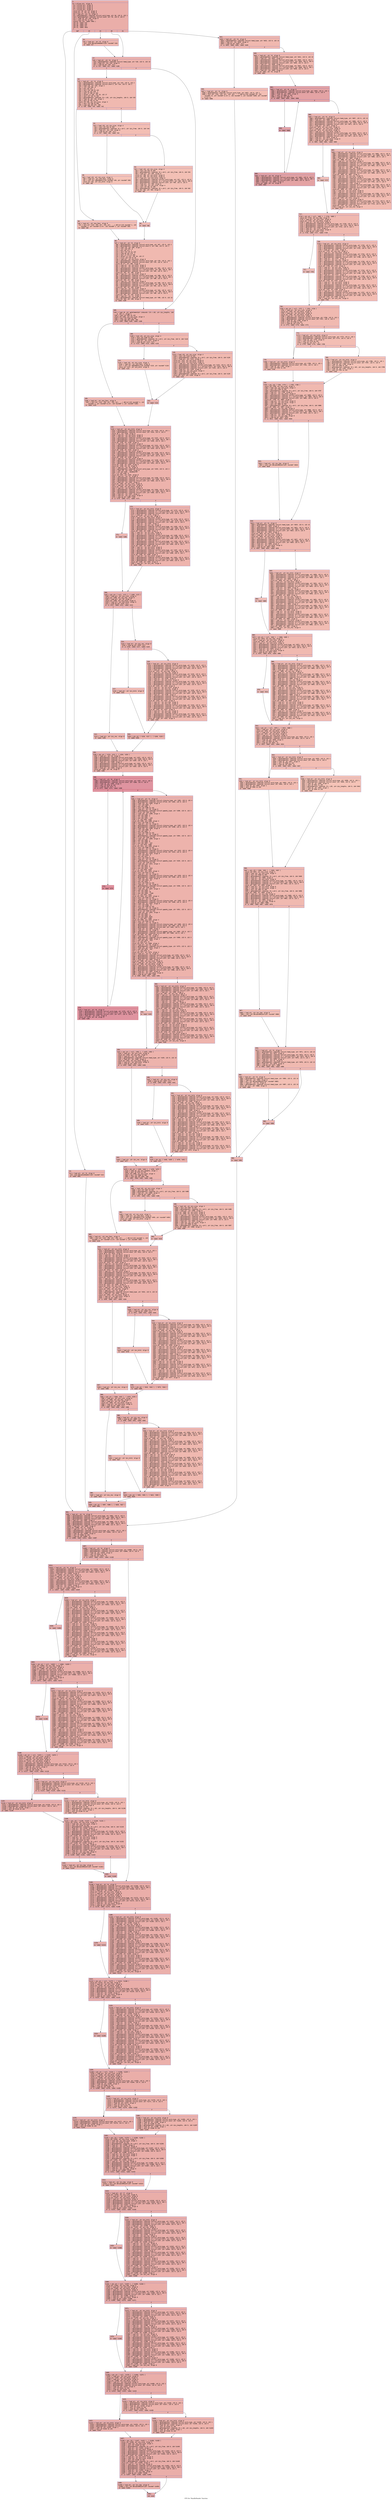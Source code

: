 digraph "CFG for 'HandleHeader' function" {
	label="CFG for 'HandleHeader' function";

	Node0x6000010d0500 [shape=record,color="#3d50c3ff", style=filled, fillcolor="#d0473d70" fontname="Courier",label="{2:\l|  %3 = alloca ptr, align 8\l  %4 = alloca ptr, align 8\l  %5 = alloca ptr, align 8\l  %6 = alloca ptr, align 8\l  %7 = alloca ptr, align 8\l  store ptr %0, ptr %3, align 8\l  store ptr %1, ptr %4, align 8\l  %8 = load ptr, ptr %4, align 8\l  %9 = getelementptr inbounds %struct.word_type, ptr %8, i32 0, i32 1\l  %10 = getelementptr inbounds %struct.anon, ptr %9, i32 0, i32 0\l  %11 = load i8, ptr %10, align 8\l  %12 = zext i8 %11 to i32\l  switch i32 %12, label %991 [\l    i32 23, label %13\l    i32 22, label %15\l    i32 20, label %17\l    i32 21, label %631\l  ]\l|{<s0>def|<s1>23|<s2>22|<s3>20|<s4>21}}"];
	Node0x6000010d0500:s0 -> Node0x6000010d3a70[tooltip="2 -> 991\nProbability 20.00%" ];
	Node0x6000010d0500:s1 -> Node0x6000010d1e00[tooltip="2 -> 13\nProbability 20.00%" ];
	Node0x6000010d0500:s2 -> Node0x6000010d1e50[tooltip="2 -> 15\nProbability 20.00%" ];
	Node0x6000010d0500:s3 -> Node0x6000010d1ea0[tooltip="2 -> 17\nProbability 20.00%" ];
	Node0x6000010d0500:s4 -> Node0x6000010d2fd0[tooltip="2 -> 631\nProbability 20.00%" ];
	Node0x6000010d1e00 [shape=record,color="#3d50c3ff", style=filled, fillcolor="#dc5d4a70" fontname="Courier",label="{13:\l|  %14 = load ptr, ptr %3, align 8\l  call void @DisposeHeaders(ptr noundef %14)\l  br label %991\l}"];
	Node0x6000010d1e00 -> Node0x6000010d3a70[tooltip="13 -> 991\nProbability 100.00%" ];
	Node0x6000010d1e50 [shape=record,color="#3d50c3ff", style=filled, fillcolor="#dc5d4a70" fontname="Courier",label="{15:\l|  %16 = load ptr, ptr %3, align 8\l  call void @DisposeHeaders(ptr noundef %16)\l  br label %17\l}"];
	Node0x6000010d1e50 -> Node0x6000010d1ea0[tooltip="15 -> 17\nProbability 100.00%" ];
	Node0x6000010d1ea0 [shape=record,color="#3d50c3ff", style=filled, fillcolor="#d6524470" fontname="Courier",label="{17:\l|  %18 = load ptr, ptr %3, align 8\l  %19 = getelementptr inbounds %struct.head_type, ptr %18, i32 0, i32 13\l  %20 = load ptr, ptr %19, align 8\l  %21 = icmp eq ptr %20, null\l  br i1 %21, label %22, label %100\l|{<s0>T|<s1>F}}"];
	Node0x6000010d1ea0:s0 -> Node0x6000010d1ef0[tooltip="17 -> 22\nProbability 37.50%" ];
	Node0x6000010d1ea0:s1 -> Node0x6000010d2120[tooltip="17 -> 100\nProbability 62.50%" ];
	Node0x6000010d1ef0 [shape=record,color="#3d50c3ff", style=filled, fillcolor="#de614d70" fontname="Courier",label="{22:\l|  %23 = load ptr, ptr %3, align 8\l  %24 = getelementptr inbounds %struct.word_type, ptr %23, i32 0, i32 2\l  %25 = getelementptr inbounds %struct.anon.2, ptr %24, i32 0, i32 2\l  %26 = load i16, ptr %25, align 2\l  %27 = lshr i16 %26, 8\l  %28 = and i16 %27, 1\l  %29 = zext i16 %28 to i32\l  %30 = icmp eq i32 %29, 1\l  %31 = zext i1 %30 to i64\l  %32 = select i1 %30, i32 19, i32 17\l  %33 = sext i32 %32 to i64\l  %34 = getelementptr inbounds [0 x i8], ptr @zz_lengths, i64 0, i64 %33\l  %35 = load i8, ptr %34, align 1\l  %36 = zext i8 %35 to i32\l  store i32 %36, ptr @zz_size, align 4\l  %37 = sext i32 %36 to i64\l  %38 = icmp uge i64 %37, 265\l  br i1 %38, label %39, label %42\l|{<s0>T|<s1>F}}"];
	Node0x6000010d1ef0:s0 -> Node0x6000010d1f40[tooltip="22 -> 39\nProbability 50.00%" ];
	Node0x6000010d1ef0:s1 -> Node0x6000010d1f90[tooltip="22 -> 42\nProbability 50.00%" ];
	Node0x6000010d1f40 [shape=record,color="#3d50c3ff", style=filled, fillcolor="#e36c5570" fontname="Courier",label="{39:\l|  %40 = load ptr, ptr @no_fpos, align 8\l  %41 = call ptr (i32, i32, ptr, i32, ptr, ...) @Error(i32 noundef 1, i32\l... noundef 1, ptr noundef @.str, i32 noundef 1, ptr noundef %40)\l  br label %66\l}"];
	Node0x6000010d1f40 -> Node0x6000010d20d0[tooltip="39 -> 66\nProbability 100.00%" ];
	Node0x6000010d1f90 [shape=record,color="#3d50c3ff", style=filled, fillcolor="#e36c5570" fontname="Courier",label="{42:\l|  %43 = load i32, ptr @zz_size, align 4\l  %44 = sext i32 %43 to i64\l  %45 = getelementptr inbounds [0 x ptr], ptr @zz_free, i64 0, i64 %44\l  %46 = load ptr, ptr %45, align 8\l  %47 = icmp eq ptr %46, null\l  br i1 %47, label %48, label %52\l|{<s0>T|<s1>F}}"];
	Node0x6000010d1f90:s0 -> Node0x6000010d1fe0[tooltip="42 -> 48\nProbability 37.50%" ];
	Node0x6000010d1f90:s1 -> Node0x6000010d2030[tooltip="42 -> 52\nProbability 62.50%" ];
	Node0x6000010d1fe0 [shape=record,color="#3d50c3ff", style=filled, fillcolor="#e8765c70" fontname="Courier",label="{48:\l|  %49 = load i32, ptr @zz_size, align 4\l  %50 = load ptr, ptr @no_fpos, align 8\l  %51 = call ptr @GetMemory(i32 noundef %49, ptr noundef %50)\l  store ptr %51, ptr @zz_hold, align 8\l  br label %65\l}"];
	Node0x6000010d1fe0 -> Node0x6000010d2080[tooltip="48 -> 65\nProbability 100.00%" ];
	Node0x6000010d2030 [shape=record,color="#3d50c3ff", style=filled, fillcolor="#e5705870" fontname="Courier",label="{52:\l|  %53 = load i32, ptr @zz_size, align 4\l  %54 = sext i32 %53 to i64\l  %55 = getelementptr inbounds [0 x ptr], ptr @zz_free, i64 0, i64 %54\l  %56 = load ptr, ptr %55, align 8\l  store ptr %56, ptr @zz_hold, align 8\l  store ptr %56, ptr @zz_hold, align 8\l  %57 = load ptr, ptr @zz_hold, align 8\l  %58 = getelementptr inbounds %struct.word_type, ptr %57, i32 0, i32 0\l  %59 = getelementptr inbounds [2 x %struct.LIST], ptr %58, i64 0, i64 0\l  %60 = getelementptr inbounds %struct.LIST, ptr %59, i32 0, i32 0\l  %61 = load ptr, ptr %60, align 8\l  %62 = load i32, ptr @zz_size, align 4\l  %63 = sext i32 %62 to i64\l  %64 = getelementptr inbounds [0 x ptr], ptr @zz_free, i64 0, i64 %63\l  store ptr %61, ptr %64, align 8\l  br label %65\l}"];
	Node0x6000010d2030 -> Node0x6000010d2080[tooltip="52 -> 65\nProbability 100.00%" ];
	Node0x6000010d2080 [shape=record,color="#3d50c3ff", style=filled, fillcolor="#e36c5570" fontname="Courier",label="{65:\l|  br label %66\l}"];
	Node0x6000010d2080 -> Node0x6000010d20d0[tooltip="65 -> 66\nProbability 100.00%" ];
	Node0x6000010d20d0 [shape=record,color="#3d50c3ff", style=filled, fillcolor="#de614d70" fontname="Courier",label="{66:\l|  %67 = load ptr, ptr %3, align 8\l  %68 = getelementptr inbounds %struct.word_type, ptr %67, i32 0, i32 2\l  %69 = getelementptr inbounds %struct.anon.2, ptr %68, i32 0, i32 2\l  %70 = load i16, ptr %69, align 2\l  %71 = lshr i16 %70, 8\l  %72 = and i16 %71, 1\l  %73 = zext i16 %72 to i32\l  %74 = icmp eq i32 %73, 1\l  %75 = zext i1 %74 to i64\l  %76 = select i1 %74, i32 19, i32 17\l  %77 = trunc i32 %76 to i8\l  %78 = load ptr, ptr @zz_hold, align 8\l  %79 = getelementptr inbounds %struct.word_type, ptr %78, i32 0, i32 1\l  %80 = getelementptr inbounds %struct.anon, ptr %79, i32 0, i32 0\l  store i8 %77, ptr %80, align 8\l  %81 = load ptr, ptr @zz_hold, align 8\l  %82 = load ptr, ptr @zz_hold, align 8\l  %83 = getelementptr inbounds %struct.word_type, ptr %82, i32 0, i32 0\l  %84 = getelementptr inbounds [2 x %struct.LIST], ptr %83, i64 0, i64 1\l  %85 = getelementptr inbounds %struct.LIST, ptr %84, i32 0, i32 1\l  store ptr %81, ptr %85, align 8\l  %86 = load ptr, ptr @zz_hold, align 8\l  %87 = getelementptr inbounds %struct.word_type, ptr %86, i32 0, i32 0\l  %88 = getelementptr inbounds [2 x %struct.LIST], ptr %87, i64 0, i64 1\l  %89 = getelementptr inbounds %struct.LIST, ptr %88, i32 0, i32 0\l  store ptr %81, ptr %89, align 8\l  %90 = load ptr, ptr @zz_hold, align 8\l  %91 = getelementptr inbounds %struct.word_type, ptr %90, i32 0, i32 0\l  %92 = getelementptr inbounds [2 x %struct.LIST], ptr %91, i64 0, i64 0\l  %93 = getelementptr inbounds %struct.LIST, ptr %92, i32 0, i32 1\l  store ptr %81, ptr %93, align 8\l  %94 = load ptr, ptr @zz_hold, align 8\l  %95 = getelementptr inbounds %struct.word_type, ptr %94, i32 0, i32 0\l  %96 = getelementptr inbounds [2 x %struct.LIST], ptr %95, i64 0, i64 0\l  %97 = getelementptr inbounds %struct.LIST, ptr %96, i32 0, i32 0\l  store ptr %81, ptr %97, align 8\l  %98 = load ptr, ptr %3, align 8\l  %99 = getelementptr inbounds %struct.head_type, ptr %98, i32 0, i32 13\l  store ptr %81, ptr %99, align 8\l  br label %100\l}"];
	Node0x6000010d20d0 -> Node0x6000010d2120[tooltip="66 -> 100\nProbability 100.00%" ];
	Node0x6000010d2120 [shape=record,color="#3d50c3ff", style=filled, fillcolor="#d6524470" fontname="Courier",label="{100:\l|  %101 = load i8, ptr getelementptr inbounds ([0 x i8], ptr @zz_lengths, i64\l... 0, i64 1), align 1\l  %102 = zext i8 %101 to i32\l  store i32 %102, ptr @zz_size, align 4\l  %103 = sext i32 %102 to i64\l  %104 = icmp uge i64 %103, 265\l  br i1 %104, label %105, label %108\l|{<s0>T|<s1>F}}"];
	Node0x6000010d2120:s0 -> Node0x6000010d2170[tooltip="100 -> 105\nProbability 50.00%" ];
	Node0x6000010d2120:s1 -> Node0x6000010d21c0[tooltip="100 -> 108\nProbability 50.00%" ];
	Node0x6000010d2170 [shape=record,color="#3d50c3ff", style=filled, fillcolor="#dc5d4a70" fontname="Courier",label="{105:\l|  %106 = load ptr, ptr @no_fpos, align 8\l  %107 = call ptr (i32, i32, ptr, i32, ptr, ...) @Error(i32 noundef 1, i32\l... noundef 1, ptr noundef @.str, i32 noundef 1, ptr noundef %106)\l  br label %132\l}"];
	Node0x6000010d2170 -> Node0x6000010d2300[tooltip="105 -> 132\nProbability 100.00%" ];
	Node0x6000010d21c0 [shape=record,color="#3d50c3ff", style=filled, fillcolor="#dc5d4a70" fontname="Courier",label="{108:\l|  %109 = load i32, ptr @zz_size, align 4\l  %110 = sext i32 %109 to i64\l  %111 = getelementptr inbounds [0 x ptr], ptr @zz_free, i64 0, i64 %110\l  %112 = load ptr, ptr %111, align 8\l  %113 = icmp eq ptr %112, null\l  br i1 %113, label %114, label %118\l|{<s0>T|<s1>F}}"];
	Node0x6000010d21c0:s0 -> Node0x6000010d2210[tooltip="108 -> 114\nProbability 37.50%" ];
	Node0x6000010d21c0:s1 -> Node0x6000010d2260[tooltip="108 -> 118\nProbability 62.50%" ];
	Node0x6000010d2210 [shape=record,color="#3d50c3ff", style=filled, fillcolor="#e36c5570" fontname="Courier",label="{114:\l|  %115 = load i32, ptr @zz_size, align 4\l  %116 = load ptr, ptr @no_fpos, align 8\l  %117 = call ptr @GetMemory(i32 noundef %115, ptr noundef %116)\l  store ptr %117, ptr @zz_hold, align 8\l  br label %131\l}"];
	Node0x6000010d2210 -> Node0x6000010d22b0[tooltip="114 -> 131\nProbability 100.00%" ];
	Node0x6000010d2260 [shape=record,color="#3d50c3ff", style=filled, fillcolor="#de614d70" fontname="Courier",label="{118:\l|  %119 = load i32, ptr @zz_size, align 4\l  %120 = sext i32 %119 to i64\l  %121 = getelementptr inbounds [0 x ptr], ptr @zz_free, i64 0, i64 %120\l  %122 = load ptr, ptr %121, align 8\l  store ptr %122, ptr @zz_hold, align 8\l  store ptr %122, ptr @zz_hold, align 8\l  %123 = load ptr, ptr @zz_hold, align 8\l  %124 = getelementptr inbounds %struct.word_type, ptr %123, i32 0, i32 0\l  %125 = getelementptr inbounds [2 x %struct.LIST], ptr %124, i64 0, i64 0\l  %126 = getelementptr inbounds %struct.LIST, ptr %125, i32 0, i32 0\l  %127 = load ptr, ptr %126, align 8\l  %128 = load i32, ptr @zz_size, align 4\l  %129 = sext i32 %128 to i64\l  %130 = getelementptr inbounds [0 x ptr], ptr @zz_free, i64 0, i64 %129\l  store ptr %127, ptr %130, align 8\l  br label %131\l}"];
	Node0x6000010d2260 -> Node0x6000010d22b0[tooltip="118 -> 131\nProbability 100.00%" ];
	Node0x6000010d22b0 [shape=record,color="#3d50c3ff", style=filled, fillcolor="#dc5d4a70" fontname="Courier",label="{131:\l|  br label %132\l}"];
	Node0x6000010d22b0 -> Node0x6000010d2300[tooltip="131 -> 132\nProbability 100.00%" ];
	Node0x6000010d2300 [shape=record,color="#3d50c3ff", style=filled, fillcolor="#d6524470" fontname="Courier",label="{132:\l|  %133 = load ptr, ptr @zz_hold, align 8\l  %134 = getelementptr inbounds %struct.word_type, ptr %133, i32 0, i32 1\l  %135 = getelementptr inbounds %struct.anon, ptr %134, i32 0, i32 0\l  store i8 1, ptr %135, align 8\l  %136 = load ptr, ptr @zz_hold, align 8\l  %137 = load ptr, ptr @zz_hold, align 8\l  %138 = getelementptr inbounds %struct.word_type, ptr %137, i32 0, i32 0\l  %139 = getelementptr inbounds [2 x %struct.LIST], ptr %138, i64 0, i64 1\l  %140 = getelementptr inbounds %struct.LIST, ptr %139, i32 0, i32 1\l  store ptr %136, ptr %140, align 8\l  %141 = load ptr, ptr @zz_hold, align 8\l  %142 = getelementptr inbounds %struct.word_type, ptr %141, i32 0, i32 0\l  %143 = getelementptr inbounds [2 x %struct.LIST], ptr %142, i64 0, i64 1\l  %144 = getelementptr inbounds %struct.LIST, ptr %143, i32 0, i32 0\l  store ptr %136, ptr %144, align 8\l  %145 = load ptr, ptr @zz_hold, align 8\l  %146 = getelementptr inbounds %struct.word_type, ptr %145, i32 0, i32 0\l  %147 = getelementptr inbounds [2 x %struct.LIST], ptr %146, i64 0, i64 0\l  %148 = getelementptr inbounds %struct.LIST, ptr %147, i32 0, i32 1\l  store ptr %136, ptr %148, align 8\l  %149 = load ptr, ptr @zz_hold, align 8\l  %150 = getelementptr inbounds %struct.word_type, ptr %149, i32 0, i32 0\l  %151 = getelementptr inbounds [2 x %struct.LIST], ptr %150, i64 0, i64 0\l  %152 = getelementptr inbounds %struct.LIST, ptr %151, i32 0, i32 0\l  store ptr %136, ptr %152, align 8\l  store ptr %136, ptr %5, align 8\l  %153 = load ptr, ptr %5, align 8\l  %154 = getelementptr inbounds %struct.word_type, ptr %153, i32 0, i32 2\l  %155 = load i32, ptr %154, align 8\l  %156 = and i32 %155, -1610612737\l  %157 = or i32 %156, 0\l  store i32 %157, ptr %154, align 8\l  %158 = load ptr, ptr %4, align 8\l  %159 = getelementptr inbounds %struct.word_type, ptr %158, i32 0, i32 0\l  %160 = getelementptr inbounds [2 x %struct.LIST], ptr %159, i64 0, i64 0\l  %161 = getelementptr inbounds %struct.LIST, ptr %160, i32 0, i32 1\l  %162 = load ptr, ptr %161, align 8\l  store ptr %162, ptr @xx_link, align 8\l  %163 = load ptr, ptr @xx_link, align 8\l  store ptr %163, ptr @zz_hold, align 8\l  %164 = load ptr, ptr @zz_hold, align 8\l  %165 = getelementptr inbounds %struct.word_type, ptr %164, i32 0, i32 0\l  %166 = getelementptr inbounds [2 x %struct.LIST], ptr %165, i64 0, i64 0\l  %167 = getelementptr inbounds %struct.LIST, ptr %166, i32 0, i32 1\l  %168 = load ptr, ptr %167, align 8\l  %169 = load ptr, ptr @zz_hold, align 8\l  %170 = icmp eq ptr %168, %169\l  br i1 %170, label %171, label %172\l|{<s0>T|<s1>F}}"];
	Node0x6000010d2300:s0 -> Node0x6000010d2350[tooltip="132 -> 171\nProbability 37.50%" ];
	Node0x6000010d2300:s1 -> Node0x6000010d23a0[tooltip="132 -> 172\nProbability 62.50%" ];
	Node0x6000010d2350 [shape=record,color="#3d50c3ff", style=filled, fillcolor="#de614d70" fontname="Courier",label="{171:\l|  br label %206\l}"];
	Node0x6000010d2350 -> Node0x6000010d23f0[tooltip="171 -> 206\nProbability 100.00%" ];
	Node0x6000010d23a0 [shape=record,color="#3d50c3ff", style=filled, fillcolor="#d8564670" fontname="Courier",label="{172:\l|  %173 = load ptr, ptr @zz_hold, align 8\l  %174 = getelementptr inbounds %struct.word_type, ptr %173, i32 0, i32 0\l  %175 = getelementptr inbounds [2 x %struct.LIST], ptr %174, i64 0, i64 0\l  %176 = getelementptr inbounds %struct.LIST, ptr %175, i32 0, i32 1\l  %177 = load ptr, ptr %176, align 8\l  store ptr %177, ptr @zz_res, align 8\l  %178 = load ptr, ptr @zz_hold, align 8\l  %179 = getelementptr inbounds %struct.word_type, ptr %178, i32 0, i32 0\l  %180 = getelementptr inbounds [2 x %struct.LIST], ptr %179, i64 0, i64 0\l  %181 = getelementptr inbounds %struct.LIST, ptr %180, i32 0, i32 0\l  %182 = load ptr, ptr %181, align 8\l  %183 = load ptr, ptr @zz_res, align 8\l  %184 = getelementptr inbounds %struct.word_type, ptr %183, i32 0, i32 0\l  %185 = getelementptr inbounds [2 x %struct.LIST], ptr %184, i64 0, i64 0\l  %186 = getelementptr inbounds %struct.LIST, ptr %185, i32 0, i32 0\l  store ptr %182, ptr %186, align 8\l  %187 = load ptr, ptr @zz_res, align 8\l  %188 = load ptr, ptr @zz_hold, align 8\l  %189 = getelementptr inbounds %struct.word_type, ptr %188, i32 0, i32 0\l  %190 = getelementptr inbounds [2 x %struct.LIST], ptr %189, i64 0, i64 0\l  %191 = getelementptr inbounds %struct.LIST, ptr %190, i32 0, i32 0\l  %192 = load ptr, ptr %191, align 8\l  %193 = getelementptr inbounds %struct.word_type, ptr %192, i32 0, i32 0\l  %194 = getelementptr inbounds [2 x %struct.LIST], ptr %193, i64 0, i64 0\l  %195 = getelementptr inbounds %struct.LIST, ptr %194, i32 0, i32 1\l  store ptr %187, ptr %195, align 8\l  %196 = load ptr, ptr @zz_hold, align 8\l  %197 = load ptr, ptr @zz_hold, align 8\l  %198 = getelementptr inbounds %struct.word_type, ptr %197, i32 0, i32 0\l  %199 = getelementptr inbounds [2 x %struct.LIST], ptr %198, i64 0, i64 0\l  %200 = getelementptr inbounds %struct.LIST, ptr %199, i32 0, i32 1\l  store ptr %196, ptr %200, align 8\l  %201 = load ptr, ptr @zz_hold, align 8\l  %202 = getelementptr inbounds %struct.word_type, ptr %201, i32 0, i32 0\l  %203 = getelementptr inbounds [2 x %struct.LIST], ptr %202, i64 0, i64 0\l  %204 = getelementptr inbounds %struct.LIST, ptr %203, i32 0, i32 0\l  store ptr %196, ptr %204, align 8\l  %205 = load ptr, ptr @zz_res, align 8\l  br label %206\l}"];
	Node0x6000010d23a0 -> Node0x6000010d23f0[tooltip="172 -> 206\nProbability 100.00%" ];
	Node0x6000010d23f0 [shape=record,color="#3d50c3ff", style=filled, fillcolor="#d6524470" fontname="Courier",label="{206:\l|  %207 = phi ptr [ null, %171 ], [ %205, %172 ]\l  %208 = load ptr, ptr @xx_link, align 8\l  store ptr %208, ptr @zz_res, align 8\l  %209 = load ptr, ptr %5, align 8\l  store ptr %209, ptr @zz_hold, align 8\l  %210 = load ptr, ptr @zz_hold, align 8\l  %211 = icmp eq ptr %210, null\l  br i1 %211, label %212, label %214\l|{<s0>T|<s1>F}}"];
	Node0x6000010d23f0:s0 -> Node0x6000010d2440[tooltip="206 -> 212\nProbability 37.50%" ];
	Node0x6000010d23f0:s1 -> Node0x6000010d2490[tooltip="206 -> 214\nProbability 62.50%" ];
	Node0x6000010d2440 [shape=record,color="#3d50c3ff", style=filled, fillcolor="#de614d70" fontname="Courier",label="{212:\l|  %213 = load ptr, ptr @zz_res, align 8\l  br label %255\l}"];
	Node0x6000010d2440 -> Node0x6000010d25d0[tooltip="212 -> 255\nProbability 100.00%" ];
	Node0x6000010d2490 [shape=record,color="#3d50c3ff", style=filled, fillcolor="#d8564670" fontname="Courier",label="{214:\l|  %215 = load ptr, ptr @zz_res, align 8\l  %216 = icmp eq ptr %215, null\l  br i1 %216, label %217, label %219\l|{<s0>T|<s1>F}}"];
	Node0x6000010d2490:s0 -> Node0x6000010d24e0[tooltip="214 -> 217\nProbability 37.50%" ];
	Node0x6000010d2490:s1 -> Node0x6000010d2530[tooltip="214 -> 219\nProbability 62.50%" ];
	Node0x6000010d24e0 [shape=record,color="#3d50c3ff", style=filled, fillcolor="#e1675170" fontname="Courier",label="{217:\l|  %218 = load ptr, ptr @zz_hold, align 8\l  br label %253\l}"];
	Node0x6000010d24e0 -> Node0x6000010d2580[tooltip="217 -> 253\nProbability 100.00%" ];
	Node0x6000010d2530 [shape=record,color="#3d50c3ff", style=filled, fillcolor="#de614d70" fontname="Courier",label="{219:\l|  %220 = load ptr, ptr @zz_hold, align 8\l  %221 = getelementptr inbounds %struct.word_type, ptr %220, i32 0, i32 0\l  %222 = getelementptr inbounds [2 x %struct.LIST], ptr %221, i64 0, i64 0\l  %223 = getelementptr inbounds %struct.LIST, ptr %222, i32 0, i32 0\l  %224 = load ptr, ptr %223, align 8\l  store ptr %224, ptr @zz_tmp, align 8\l  %225 = load ptr, ptr @zz_res, align 8\l  %226 = getelementptr inbounds %struct.word_type, ptr %225, i32 0, i32 0\l  %227 = getelementptr inbounds [2 x %struct.LIST], ptr %226, i64 0, i64 0\l  %228 = getelementptr inbounds %struct.LIST, ptr %227, i32 0, i32 0\l  %229 = load ptr, ptr %228, align 8\l  %230 = load ptr, ptr @zz_hold, align 8\l  %231 = getelementptr inbounds %struct.word_type, ptr %230, i32 0, i32 0\l  %232 = getelementptr inbounds [2 x %struct.LIST], ptr %231, i64 0, i64 0\l  %233 = getelementptr inbounds %struct.LIST, ptr %232, i32 0, i32 0\l  store ptr %229, ptr %233, align 8\l  %234 = load ptr, ptr @zz_hold, align 8\l  %235 = load ptr, ptr @zz_res, align 8\l  %236 = getelementptr inbounds %struct.word_type, ptr %235, i32 0, i32 0\l  %237 = getelementptr inbounds [2 x %struct.LIST], ptr %236, i64 0, i64 0\l  %238 = getelementptr inbounds %struct.LIST, ptr %237, i32 0, i32 0\l  %239 = load ptr, ptr %238, align 8\l  %240 = getelementptr inbounds %struct.word_type, ptr %239, i32 0, i32 0\l  %241 = getelementptr inbounds [2 x %struct.LIST], ptr %240, i64 0, i64 0\l  %242 = getelementptr inbounds %struct.LIST, ptr %241, i32 0, i32 1\l  store ptr %234, ptr %242, align 8\l  %243 = load ptr, ptr @zz_tmp, align 8\l  %244 = load ptr, ptr @zz_res, align 8\l  %245 = getelementptr inbounds %struct.word_type, ptr %244, i32 0, i32 0\l  %246 = getelementptr inbounds [2 x %struct.LIST], ptr %245, i64 0, i64 0\l  %247 = getelementptr inbounds %struct.LIST, ptr %246, i32 0, i32 0\l  store ptr %243, ptr %247, align 8\l  %248 = load ptr, ptr @zz_res, align 8\l  %249 = load ptr, ptr @zz_tmp, align 8\l  %250 = getelementptr inbounds %struct.word_type, ptr %249, i32 0, i32 0\l  %251 = getelementptr inbounds [2 x %struct.LIST], ptr %250, i64 0, i64 0\l  %252 = getelementptr inbounds %struct.LIST, ptr %251, i32 0, i32 1\l  store ptr %248, ptr %252, align 8\l  br label %253\l}"];
	Node0x6000010d2530 -> Node0x6000010d2580[tooltip="219 -> 253\nProbability 100.00%" ];
	Node0x6000010d2580 [shape=record,color="#3d50c3ff", style=filled, fillcolor="#d8564670" fontname="Courier",label="{253:\l|  %254 = phi ptr [ %218, %217 ], [ %248, %219 ]\l  br label %255\l}"];
	Node0x6000010d2580 -> Node0x6000010d25d0[tooltip="253 -> 255\nProbability 100.00%" ];
	Node0x6000010d25d0 [shape=record,color="#3d50c3ff", style=filled, fillcolor="#d6524470" fontname="Courier",label="{255:\l|  %256 = phi ptr [ %213, %212 ], [ %254, %253 ]\l  %257 = load ptr, ptr %5, align 8\l  %258 = getelementptr inbounds %struct.word_type, ptr %257, i32 0, i32 0\l  %259 = getelementptr inbounds [2 x %struct.LIST], ptr %258, i64 0, i64 0\l  %260 = getelementptr inbounds %struct.LIST, ptr %259, i32 0, i32 1\l  %261 = load ptr, ptr %260, align 8\l  %262 = getelementptr inbounds %struct.word_type, ptr %261, i32 0, i32 0\l  %263 = getelementptr inbounds [2 x %struct.LIST], ptr %262, i64 0, i64 1\l  %264 = getelementptr inbounds %struct.LIST, ptr %263, i32 0, i32 0\l  %265 = load ptr, ptr %264, align 8\l  store ptr %265, ptr %6, align 8\l  br label %266\l}"];
	Node0x6000010d25d0 -> Node0x6000010d2620[tooltip="255 -> 266\nProbability 100.00%" ];
	Node0x6000010d2620 [shape=record,color="#b70d28ff", style=filled, fillcolor="#b70d2870" fontname="Courier",label="{266:\l|  %267 = load ptr, ptr %6, align 8\l  %268 = getelementptr inbounds %struct.word_type, ptr %267, i32 0, i32 1\l  %269 = getelementptr inbounds %struct.anon, ptr %268, i32 0, i32 0\l  %270 = load i8, ptr %269, align 8\l  %271 = zext i8 %270 to i32\l  %272 = icmp eq i32 %271, 0\l  br i1 %272, label %273, label %280\l|{<s0>T|<s1>F}}"];
	Node0x6000010d2620:s0 -> Node0x6000010d2670[tooltip="266 -> 273\nProbability 96.88%" ];
	Node0x6000010d2620:s1 -> Node0x6000010d2710[tooltip="266 -> 280\nProbability 3.12%" ];
	Node0x6000010d2670 [shape=record,color="#b70d28ff", style=filled, fillcolor="#b70d2870" fontname="Courier",label="{273:\l|  br label %274\l}"];
	Node0x6000010d2670 -> Node0x6000010d26c0[tooltip="273 -> 274\nProbability 100.00%" ];
	Node0x6000010d26c0 [shape=record,color="#b70d28ff", style=filled, fillcolor="#b70d2870" fontname="Courier",label="{274:\l|  %275 = load ptr, ptr %6, align 8\l  %276 = getelementptr inbounds %struct.word_type, ptr %275, i32 0, i32 0\l  %277 = getelementptr inbounds [2 x %struct.LIST], ptr %276, i64 0, i64 1\l  %278 = getelementptr inbounds %struct.LIST, ptr %277, i32 0, i32 0\l  %279 = load ptr, ptr %278, align 8\l  store ptr %279, ptr %6, align 8\l  br label %266\l}"];
	Node0x6000010d26c0 -> Node0x6000010d2620[tooltip="274 -> 266\nProbability 100.00%" ];
	Node0x6000010d2710 [shape=record,color="#3d50c3ff", style=filled, fillcolor="#d6524470" fontname="Courier",label="{280:\l|  %281 = load ptr, ptr %4, align 8\l  %282 = getelementptr inbounds %struct.closure_type, ptr %281, i32 0, i32 4\l  %283 = getelementptr inbounds %struct.STYLE, ptr %282, i32 0, i32 0\l  %284 = load i16, ptr %283, align 8\l  %285 = lshr i16 %284, 7\l  %286 = and i16 %285, 1\l  %287 = zext i16 %286 to i32\l  %288 = load ptr, ptr %5, align 8\l  %289 = getelementptr inbounds %struct.gapobj_type, ptr %288, i32 0, i32 3\l  %290 = trunc i32 %287 to i16\l  %291 = load i16, ptr %289, align 4\l  %292 = and i16 %290, 1\l  %293 = shl i16 %292, 7\l  %294 = and i16 %291, -129\l  %295 = or i16 %294, %293\l  store i16 %295, ptr %289, align 4\l  %296 = zext i16 %292 to i32\l  %297 = load ptr, ptr %4, align 8\l  %298 = getelementptr inbounds %struct.closure_type, ptr %297, i32 0, i32 4\l  %299 = getelementptr inbounds %struct.STYLE, ptr %298, i32 0, i32 0\l  %300 = load i16, ptr %299, align 8\l  %301 = lshr i16 %300, 8\l  %302 = and i16 %301, 1\l  %303 = zext i16 %302 to i32\l  %304 = load ptr, ptr %5, align 8\l  %305 = getelementptr inbounds %struct.gapobj_type, ptr %304, i32 0, i32 3\l  %306 = trunc i32 %303 to i16\l  %307 = load i16, ptr %305, align 4\l  %308 = and i16 %306, 1\l  %309 = shl i16 %308, 8\l  %310 = and i16 %307, -257\l  %311 = or i16 %310, %309\l  store i16 %311, ptr %305, align 4\l  %312 = zext i16 %308 to i32\l  %313 = load ptr, ptr %4, align 8\l  %314 = getelementptr inbounds %struct.closure_type, ptr %313, i32 0, i32 4\l  %315 = getelementptr inbounds %struct.STYLE, ptr %314, i32 0, i32 0\l  %316 = load i16, ptr %315, align 8\l  %317 = lshr i16 %316, 9\l  %318 = and i16 %317, 1\l  %319 = zext i16 %318 to i32\l  %320 = load ptr, ptr %5, align 8\l  %321 = getelementptr inbounds %struct.gapobj_type, ptr %320, i32 0, i32 3\l  %322 = trunc i32 %319 to i16\l  %323 = load i16, ptr %321, align 4\l  %324 = and i16 %322, 1\l  %325 = shl i16 %324, 9\l  %326 = and i16 %323, -513\l  %327 = or i16 %326, %325\l  store i16 %327, ptr %321, align 4\l  %328 = zext i16 %324 to i32\l  %329 = load ptr, ptr %4, align 8\l  %330 = getelementptr inbounds %struct.closure_type, ptr %329, i32 0, i32 4\l  %331 = getelementptr inbounds %struct.STYLE, ptr %330, i32 0, i32 0\l  %332 = load i16, ptr %331, align 8\l  %333 = lshr i16 %332, 10\l  %334 = and i16 %333, 7\l  %335 = zext i16 %334 to i32\l  %336 = load ptr, ptr %5, align 8\l  %337 = getelementptr inbounds %struct.gapobj_type, ptr %336, i32 0, i32 3\l  %338 = trunc i32 %335 to i16\l  %339 = load i16, ptr %337, align 4\l  %340 = and i16 %338, 7\l  %341 = shl i16 %340, 10\l  %342 = and i16 %339, -7169\l  %343 = or i16 %342, %341\l  store i16 %343, ptr %337, align 4\l  %344 = zext i16 %340 to i32\l  %345 = load ptr, ptr %4, align 8\l  %346 = getelementptr inbounds %struct.closure_type, ptr %345, i32 0, i32 4\l  %347 = getelementptr inbounds %struct.STYLE, ptr %346, i32 0, i32 0\l  %348 = load i16, ptr %347, align 8\l  %349 = lshr i16 %348, 13\l  %350 = zext i16 %349 to i32\l  %351 = load ptr, ptr %5, align 8\l  %352 = getelementptr inbounds %struct.gapobj_type, ptr %351, i32 0, i32 3\l  %353 = trunc i32 %350 to i16\l  %354 = load i16, ptr %352, align 4\l  %355 = and i16 %353, 7\l  %356 = shl i16 %355, 13\l  %357 = and i16 %354, 8191\l  %358 = or i16 %357, %356\l  store i16 %358, ptr %352, align 4\l  %359 = zext i16 %355 to i32\l  %360 = load ptr, ptr %4, align 8\l  %361 = getelementptr inbounds %struct.closure_type, ptr %360, i32 0, i32 4\l  %362 = getelementptr inbounds %struct.STYLE, ptr %361, i32 0, i32 0\l  %363 = getelementptr inbounds %struct.GAP, ptr %362, i32 0, i32 1\l  %364 = load i16, ptr %363, align 2\l  %365 = load ptr, ptr %5, align 8\l  %366 = getelementptr inbounds %struct.gapobj_type, ptr %365, i32 0, i32 3\l  %367 = getelementptr inbounds %struct.GAP, ptr %366, i32 0, i32 1\l  store i16 %364, ptr %367, align 2\l  %368 = load ptr, ptr %5, align 8\l  %369 = getelementptr inbounds %struct.gapobj_type, ptr %368, i32 0, i32 3\l  %370 = load i16, ptr %369, align 4\l  %371 = and i16 %370, -513\l  %372 = or i16 %371, 0\l  store i16 %372, ptr %369, align 4\l  %373 = load ptr, ptr %5, align 8\l  %374 = getelementptr inbounds %struct.gapobj_type, ptr %373, i32 0, i32 3\l  %375 = load i16, ptr %374, align 4\l  %376 = and i16 %375, -257\l  %377 = or i16 %376, 0\l  store i16 %377, ptr %374, align 4\l  %378 = load ptr, ptr %4, align 8\l  %379 = getelementptr inbounds %struct.word_type, ptr %378, i32 0, i32 0\l  %380 = getelementptr inbounds [2 x %struct.LIST], ptr %379, i64 0, i64 0\l  %381 = getelementptr inbounds %struct.LIST, ptr %380, i32 0, i32 0\l  %382 = load ptr, ptr %381, align 8\l  store ptr %382, ptr @xx_link, align 8\l  %383 = load ptr, ptr @xx_link, align 8\l  store ptr %383, ptr @zz_hold, align 8\l  %384 = load ptr, ptr @zz_hold, align 8\l  %385 = getelementptr inbounds %struct.word_type, ptr %384, i32 0, i32 0\l  %386 = getelementptr inbounds [2 x %struct.LIST], ptr %385, i64 0, i64 0\l  %387 = getelementptr inbounds %struct.LIST, ptr %386, i32 0, i32 1\l  %388 = load ptr, ptr %387, align 8\l  %389 = load ptr, ptr @zz_hold, align 8\l  %390 = icmp eq ptr %388, %389\l  br i1 %390, label %391, label %392\l|{<s0>T|<s1>F}}"];
	Node0x6000010d2710:s0 -> Node0x6000010d2760[tooltip="280 -> 391\nProbability 37.50%" ];
	Node0x6000010d2710:s1 -> Node0x6000010d27b0[tooltip="280 -> 392\nProbability 62.50%" ];
	Node0x6000010d2760 [shape=record,color="#3d50c3ff", style=filled, fillcolor="#de614d70" fontname="Courier",label="{391:\l|  br label %426\l}"];
	Node0x6000010d2760 -> Node0x6000010d2800[tooltip="391 -> 426\nProbability 100.00%" ];
	Node0x6000010d27b0 [shape=record,color="#3d50c3ff", style=filled, fillcolor="#d8564670" fontname="Courier",label="{392:\l|  %393 = load ptr, ptr @zz_hold, align 8\l  %394 = getelementptr inbounds %struct.word_type, ptr %393, i32 0, i32 0\l  %395 = getelementptr inbounds [2 x %struct.LIST], ptr %394, i64 0, i64 0\l  %396 = getelementptr inbounds %struct.LIST, ptr %395, i32 0, i32 1\l  %397 = load ptr, ptr %396, align 8\l  store ptr %397, ptr @zz_res, align 8\l  %398 = load ptr, ptr @zz_hold, align 8\l  %399 = getelementptr inbounds %struct.word_type, ptr %398, i32 0, i32 0\l  %400 = getelementptr inbounds [2 x %struct.LIST], ptr %399, i64 0, i64 0\l  %401 = getelementptr inbounds %struct.LIST, ptr %400, i32 0, i32 0\l  %402 = load ptr, ptr %401, align 8\l  %403 = load ptr, ptr @zz_res, align 8\l  %404 = getelementptr inbounds %struct.word_type, ptr %403, i32 0, i32 0\l  %405 = getelementptr inbounds [2 x %struct.LIST], ptr %404, i64 0, i64 0\l  %406 = getelementptr inbounds %struct.LIST, ptr %405, i32 0, i32 0\l  store ptr %402, ptr %406, align 8\l  %407 = load ptr, ptr @zz_res, align 8\l  %408 = load ptr, ptr @zz_hold, align 8\l  %409 = getelementptr inbounds %struct.word_type, ptr %408, i32 0, i32 0\l  %410 = getelementptr inbounds [2 x %struct.LIST], ptr %409, i64 0, i64 0\l  %411 = getelementptr inbounds %struct.LIST, ptr %410, i32 0, i32 0\l  %412 = load ptr, ptr %411, align 8\l  %413 = getelementptr inbounds %struct.word_type, ptr %412, i32 0, i32 0\l  %414 = getelementptr inbounds [2 x %struct.LIST], ptr %413, i64 0, i64 0\l  %415 = getelementptr inbounds %struct.LIST, ptr %414, i32 0, i32 1\l  store ptr %407, ptr %415, align 8\l  %416 = load ptr, ptr @zz_hold, align 8\l  %417 = load ptr, ptr @zz_hold, align 8\l  %418 = getelementptr inbounds %struct.word_type, ptr %417, i32 0, i32 0\l  %419 = getelementptr inbounds [2 x %struct.LIST], ptr %418, i64 0, i64 0\l  %420 = getelementptr inbounds %struct.LIST, ptr %419, i32 0, i32 1\l  store ptr %416, ptr %420, align 8\l  %421 = load ptr, ptr @zz_hold, align 8\l  %422 = getelementptr inbounds %struct.word_type, ptr %421, i32 0, i32 0\l  %423 = getelementptr inbounds [2 x %struct.LIST], ptr %422, i64 0, i64 0\l  %424 = getelementptr inbounds %struct.LIST, ptr %423, i32 0, i32 0\l  store ptr %416, ptr %424, align 8\l  %425 = load ptr, ptr @zz_res, align 8\l  br label %426\l}"];
	Node0x6000010d27b0 -> Node0x6000010d2800[tooltip="392 -> 426\nProbability 100.00%" ];
	Node0x6000010d2800 [shape=record,color="#3d50c3ff", style=filled, fillcolor="#d6524470" fontname="Courier",label="{426:\l|  %427 = phi ptr [ null, %391 ], [ %425, %392 ]\l  %428 = load ptr, ptr @xx_link, align 8\l  store ptr %428, ptr @zz_res, align 8\l  %429 = load ptr, ptr %3, align 8\l  %430 = getelementptr inbounds %struct.head_type, ptr %429, i32 0, i32 13\l  %431 = load ptr, ptr %430, align 8\l  store ptr %431, ptr @zz_hold, align 8\l  %432 = load ptr, ptr @zz_hold, align 8\l  %433 = icmp eq ptr %432, null\l  br i1 %433, label %434, label %436\l|{<s0>T|<s1>F}}"];
	Node0x6000010d2800:s0 -> Node0x6000010d2850[tooltip="426 -> 434\nProbability 37.50%" ];
	Node0x6000010d2800:s1 -> Node0x6000010d28a0[tooltip="426 -> 436\nProbability 62.50%" ];
	Node0x6000010d2850 [shape=record,color="#3d50c3ff", style=filled, fillcolor="#de614d70" fontname="Courier",label="{434:\l|  %435 = load ptr, ptr @zz_res, align 8\l  br label %477\l}"];
	Node0x6000010d2850 -> Node0x6000010d29e0[tooltip="434 -> 477\nProbability 100.00%" ];
	Node0x6000010d28a0 [shape=record,color="#3d50c3ff", style=filled, fillcolor="#d8564670" fontname="Courier",label="{436:\l|  %437 = load ptr, ptr @zz_res, align 8\l  %438 = icmp eq ptr %437, null\l  br i1 %438, label %439, label %441\l|{<s0>T|<s1>F}}"];
	Node0x6000010d28a0:s0 -> Node0x6000010d28f0[tooltip="436 -> 439\nProbability 37.50%" ];
	Node0x6000010d28a0:s1 -> Node0x6000010d2940[tooltip="436 -> 441\nProbability 62.50%" ];
	Node0x6000010d28f0 [shape=record,color="#3d50c3ff", style=filled, fillcolor="#e1675170" fontname="Courier",label="{439:\l|  %440 = load ptr, ptr @zz_hold, align 8\l  br label %475\l}"];
	Node0x6000010d28f0 -> Node0x6000010d2990[tooltip="439 -> 475\nProbability 100.00%" ];
	Node0x6000010d2940 [shape=record,color="#3d50c3ff", style=filled, fillcolor="#de614d70" fontname="Courier",label="{441:\l|  %442 = load ptr, ptr @zz_hold, align 8\l  %443 = getelementptr inbounds %struct.word_type, ptr %442, i32 0, i32 0\l  %444 = getelementptr inbounds [2 x %struct.LIST], ptr %443, i64 0, i64 0\l  %445 = getelementptr inbounds %struct.LIST, ptr %444, i32 0, i32 0\l  %446 = load ptr, ptr %445, align 8\l  store ptr %446, ptr @zz_tmp, align 8\l  %447 = load ptr, ptr @zz_res, align 8\l  %448 = getelementptr inbounds %struct.word_type, ptr %447, i32 0, i32 0\l  %449 = getelementptr inbounds [2 x %struct.LIST], ptr %448, i64 0, i64 0\l  %450 = getelementptr inbounds %struct.LIST, ptr %449, i32 0, i32 0\l  %451 = load ptr, ptr %450, align 8\l  %452 = load ptr, ptr @zz_hold, align 8\l  %453 = getelementptr inbounds %struct.word_type, ptr %452, i32 0, i32 0\l  %454 = getelementptr inbounds [2 x %struct.LIST], ptr %453, i64 0, i64 0\l  %455 = getelementptr inbounds %struct.LIST, ptr %454, i32 0, i32 0\l  store ptr %451, ptr %455, align 8\l  %456 = load ptr, ptr @zz_hold, align 8\l  %457 = load ptr, ptr @zz_res, align 8\l  %458 = getelementptr inbounds %struct.word_type, ptr %457, i32 0, i32 0\l  %459 = getelementptr inbounds [2 x %struct.LIST], ptr %458, i64 0, i64 0\l  %460 = getelementptr inbounds %struct.LIST, ptr %459, i32 0, i32 0\l  %461 = load ptr, ptr %460, align 8\l  %462 = getelementptr inbounds %struct.word_type, ptr %461, i32 0, i32 0\l  %463 = getelementptr inbounds [2 x %struct.LIST], ptr %462, i64 0, i64 0\l  %464 = getelementptr inbounds %struct.LIST, ptr %463, i32 0, i32 1\l  store ptr %456, ptr %464, align 8\l  %465 = load ptr, ptr @zz_tmp, align 8\l  %466 = load ptr, ptr @zz_res, align 8\l  %467 = getelementptr inbounds %struct.word_type, ptr %466, i32 0, i32 0\l  %468 = getelementptr inbounds [2 x %struct.LIST], ptr %467, i64 0, i64 0\l  %469 = getelementptr inbounds %struct.LIST, ptr %468, i32 0, i32 0\l  store ptr %465, ptr %469, align 8\l  %470 = load ptr, ptr @zz_res, align 8\l  %471 = load ptr, ptr @zz_tmp, align 8\l  %472 = getelementptr inbounds %struct.word_type, ptr %471, i32 0, i32 0\l  %473 = getelementptr inbounds [2 x %struct.LIST], ptr %472, i64 0, i64 0\l  %474 = getelementptr inbounds %struct.LIST, ptr %473, i32 0, i32 1\l  store ptr %470, ptr %474, align 8\l  br label %475\l}"];
	Node0x6000010d2940 -> Node0x6000010d2990[tooltip="441 -> 475\nProbability 100.00%" ];
	Node0x6000010d2990 [shape=record,color="#3d50c3ff", style=filled, fillcolor="#d8564670" fontname="Courier",label="{475:\l|  %476 = phi ptr [ %440, %439 ], [ %470, %441 ]\l  br label %477\l}"];
	Node0x6000010d2990 -> Node0x6000010d29e0[tooltip="475 -> 477\nProbability 100.00%" ];
	Node0x6000010d29e0 [shape=record,color="#3d50c3ff", style=filled, fillcolor="#d6524470" fontname="Courier",label="{477:\l|  %478 = phi ptr [ %435, %434 ], [ %476, %475 ]\l  %479 = load i8, ptr @zz_lengths, align 1\l  %480 = zext i8 %479 to i32\l  store i32 %480, ptr @zz_size, align 4\l  %481 = sext i32 %480 to i64\l  %482 = icmp uge i64 %481, 265\l  br i1 %482, label %483, label %486\l|{<s0>T|<s1>F}}"];
	Node0x6000010d29e0:s0 -> Node0x6000010d2a30[tooltip="477 -> 483\nProbability 50.00%" ];
	Node0x6000010d29e0:s1 -> Node0x6000010d2a80[tooltip="477 -> 486\nProbability 50.00%" ];
	Node0x6000010d2a30 [shape=record,color="#3d50c3ff", style=filled, fillcolor="#dc5d4a70" fontname="Courier",label="{483:\l|  %484 = load ptr, ptr @no_fpos, align 8\l  %485 = call ptr (i32, i32, ptr, i32, ptr, ...) @Error(i32 noundef 1, i32\l... noundef 1, ptr noundef @.str, i32 noundef 1, ptr noundef %484)\l  br label %510\l}"];
	Node0x6000010d2a30 -> Node0x6000010d2bc0[tooltip="483 -> 510\nProbability 100.00%" ];
	Node0x6000010d2a80 [shape=record,color="#3d50c3ff", style=filled, fillcolor="#dc5d4a70" fontname="Courier",label="{486:\l|  %487 = load i32, ptr @zz_size, align 4\l  %488 = sext i32 %487 to i64\l  %489 = getelementptr inbounds [0 x ptr], ptr @zz_free, i64 0, i64 %488\l  %490 = load ptr, ptr %489, align 8\l  %491 = icmp eq ptr %490, null\l  br i1 %491, label %492, label %496\l|{<s0>T|<s1>F}}"];
	Node0x6000010d2a80:s0 -> Node0x6000010d2ad0[tooltip="486 -> 492\nProbability 37.50%" ];
	Node0x6000010d2a80:s1 -> Node0x6000010d2b20[tooltip="486 -> 496\nProbability 62.50%" ];
	Node0x6000010d2ad0 [shape=record,color="#3d50c3ff", style=filled, fillcolor="#e36c5570" fontname="Courier",label="{492:\l|  %493 = load i32, ptr @zz_size, align 4\l  %494 = load ptr, ptr @no_fpos, align 8\l  %495 = call ptr @GetMemory(i32 noundef %493, ptr noundef %494)\l  store ptr %495, ptr @zz_hold, align 8\l  br label %509\l}"];
	Node0x6000010d2ad0 -> Node0x6000010d2b70[tooltip="492 -> 509\nProbability 100.00%" ];
	Node0x6000010d2b20 [shape=record,color="#3d50c3ff", style=filled, fillcolor="#de614d70" fontname="Courier",label="{496:\l|  %497 = load i32, ptr @zz_size, align 4\l  %498 = sext i32 %497 to i64\l  %499 = getelementptr inbounds [0 x ptr], ptr @zz_free, i64 0, i64 %498\l  %500 = load ptr, ptr %499, align 8\l  store ptr %500, ptr @zz_hold, align 8\l  store ptr %500, ptr @zz_hold, align 8\l  %501 = load ptr, ptr @zz_hold, align 8\l  %502 = getelementptr inbounds %struct.word_type, ptr %501, i32 0, i32 0\l  %503 = getelementptr inbounds [2 x %struct.LIST], ptr %502, i64 0, i64 0\l  %504 = getelementptr inbounds %struct.LIST, ptr %503, i32 0, i32 0\l  %505 = load ptr, ptr %504, align 8\l  %506 = load i32, ptr @zz_size, align 4\l  %507 = sext i32 %506 to i64\l  %508 = getelementptr inbounds [0 x ptr], ptr @zz_free, i64 0, i64 %507\l  store ptr %505, ptr %508, align 8\l  br label %509\l}"];
	Node0x6000010d2b20 -> Node0x6000010d2b70[tooltip="496 -> 509\nProbability 100.00%" ];
	Node0x6000010d2b70 [shape=record,color="#3d50c3ff", style=filled, fillcolor="#dc5d4a70" fontname="Courier",label="{509:\l|  br label %510\l}"];
	Node0x6000010d2b70 -> Node0x6000010d2bc0[tooltip="509 -> 510\nProbability 100.00%" ];
	Node0x6000010d2bc0 [shape=record,color="#3d50c3ff", style=filled, fillcolor="#d6524470" fontname="Courier",label="{510:\l|  %511 = load ptr, ptr @zz_hold, align 8\l  %512 = getelementptr inbounds %struct.word_type, ptr %511, i32 0, i32 1\l  %513 = getelementptr inbounds %struct.anon, ptr %512, i32 0, i32 0\l  store i8 0, ptr %513, align 8\l  %514 = load ptr, ptr @zz_hold, align 8\l  %515 = load ptr, ptr @zz_hold, align 8\l  %516 = getelementptr inbounds %struct.word_type, ptr %515, i32 0, i32 0\l  %517 = getelementptr inbounds [2 x %struct.LIST], ptr %516, i64 0, i64 1\l  %518 = getelementptr inbounds %struct.LIST, ptr %517, i32 0, i32 1\l  store ptr %514, ptr %518, align 8\l  %519 = load ptr, ptr @zz_hold, align 8\l  %520 = getelementptr inbounds %struct.word_type, ptr %519, i32 0, i32 0\l  %521 = getelementptr inbounds [2 x %struct.LIST], ptr %520, i64 0, i64 1\l  %522 = getelementptr inbounds %struct.LIST, ptr %521, i32 0, i32 0\l  store ptr %514, ptr %522, align 8\l  %523 = load ptr, ptr @zz_hold, align 8\l  %524 = getelementptr inbounds %struct.word_type, ptr %523, i32 0, i32 0\l  %525 = getelementptr inbounds [2 x %struct.LIST], ptr %524, i64 0, i64 0\l  %526 = getelementptr inbounds %struct.LIST, ptr %525, i32 0, i32 1\l  store ptr %514, ptr %526, align 8\l  %527 = load ptr, ptr @zz_hold, align 8\l  %528 = getelementptr inbounds %struct.word_type, ptr %527, i32 0, i32 0\l  %529 = getelementptr inbounds [2 x %struct.LIST], ptr %528, i64 0, i64 0\l  %530 = getelementptr inbounds %struct.LIST, ptr %529, i32 0, i32 0\l  store ptr %514, ptr %530, align 8\l  store ptr %514, ptr @xx_link, align 8\l  %531 = load ptr, ptr @xx_link, align 8\l  store ptr %531, ptr @zz_res, align 8\l  %532 = load ptr, ptr %3, align 8\l  %533 = getelementptr inbounds %struct.head_type, ptr %532, i32 0, i32 13\l  %534 = load ptr, ptr %533, align 8\l  store ptr %534, ptr @zz_hold, align 8\l  %535 = load ptr, ptr @zz_hold, align 8\l  %536 = icmp eq ptr %535, null\l  br i1 %536, label %537, label %539\l|{<s0>T|<s1>F}}"];
	Node0x6000010d2bc0:s0 -> Node0x6000010d2c10[tooltip="510 -> 537\nProbability 37.50%" ];
	Node0x6000010d2bc0:s1 -> Node0x6000010d2c60[tooltip="510 -> 539\nProbability 62.50%" ];
	Node0x6000010d2c10 [shape=record,color="#3d50c3ff", style=filled, fillcolor="#de614d70" fontname="Courier",label="{537:\l|  %538 = load ptr, ptr @zz_res, align 8\l  br label %580\l}"];
	Node0x6000010d2c10 -> Node0x6000010d2da0[tooltip="537 -> 580\nProbability 100.00%" ];
	Node0x6000010d2c60 [shape=record,color="#3d50c3ff", style=filled, fillcolor="#d8564670" fontname="Courier",label="{539:\l|  %540 = load ptr, ptr @zz_res, align 8\l  %541 = icmp eq ptr %540, null\l  br i1 %541, label %542, label %544\l|{<s0>T|<s1>F}}"];
	Node0x6000010d2c60:s0 -> Node0x6000010d2cb0[tooltip="539 -> 542\nProbability 37.50%" ];
	Node0x6000010d2c60:s1 -> Node0x6000010d2d00[tooltip="539 -> 544\nProbability 62.50%" ];
	Node0x6000010d2cb0 [shape=record,color="#3d50c3ff", style=filled, fillcolor="#e1675170" fontname="Courier",label="{542:\l|  %543 = load ptr, ptr @zz_hold, align 8\l  br label %578\l}"];
	Node0x6000010d2cb0 -> Node0x6000010d2d50[tooltip="542 -> 578\nProbability 100.00%" ];
	Node0x6000010d2d00 [shape=record,color="#3d50c3ff", style=filled, fillcolor="#de614d70" fontname="Courier",label="{544:\l|  %545 = load ptr, ptr @zz_hold, align 8\l  %546 = getelementptr inbounds %struct.word_type, ptr %545, i32 0, i32 0\l  %547 = getelementptr inbounds [2 x %struct.LIST], ptr %546, i64 0, i64 0\l  %548 = getelementptr inbounds %struct.LIST, ptr %547, i32 0, i32 0\l  %549 = load ptr, ptr %548, align 8\l  store ptr %549, ptr @zz_tmp, align 8\l  %550 = load ptr, ptr @zz_res, align 8\l  %551 = getelementptr inbounds %struct.word_type, ptr %550, i32 0, i32 0\l  %552 = getelementptr inbounds [2 x %struct.LIST], ptr %551, i64 0, i64 0\l  %553 = getelementptr inbounds %struct.LIST, ptr %552, i32 0, i32 0\l  %554 = load ptr, ptr %553, align 8\l  %555 = load ptr, ptr @zz_hold, align 8\l  %556 = getelementptr inbounds %struct.word_type, ptr %555, i32 0, i32 0\l  %557 = getelementptr inbounds [2 x %struct.LIST], ptr %556, i64 0, i64 0\l  %558 = getelementptr inbounds %struct.LIST, ptr %557, i32 0, i32 0\l  store ptr %554, ptr %558, align 8\l  %559 = load ptr, ptr @zz_hold, align 8\l  %560 = load ptr, ptr @zz_res, align 8\l  %561 = getelementptr inbounds %struct.word_type, ptr %560, i32 0, i32 0\l  %562 = getelementptr inbounds [2 x %struct.LIST], ptr %561, i64 0, i64 0\l  %563 = getelementptr inbounds %struct.LIST, ptr %562, i32 0, i32 0\l  %564 = load ptr, ptr %563, align 8\l  %565 = getelementptr inbounds %struct.word_type, ptr %564, i32 0, i32 0\l  %566 = getelementptr inbounds [2 x %struct.LIST], ptr %565, i64 0, i64 0\l  %567 = getelementptr inbounds %struct.LIST, ptr %566, i32 0, i32 1\l  store ptr %559, ptr %567, align 8\l  %568 = load ptr, ptr @zz_tmp, align 8\l  %569 = load ptr, ptr @zz_res, align 8\l  %570 = getelementptr inbounds %struct.word_type, ptr %569, i32 0, i32 0\l  %571 = getelementptr inbounds [2 x %struct.LIST], ptr %570, i64 0, i64 0\l  %572 = getelementptr inbounds %struct.LIST, ptr %571, i32 0, i32 0\l  store ptr %568, ptr %572, align 8\l  %573 = load ptr, ptr @zz_res, align 8\l  %574 = load ptr, ptr @zz_tmp, align 8\l  %575 = getelementptr inbounds %struct.word_type, ptr %574, i32 0, i32 0\l  %576 = getelementptr inbounds [2 x %struct.LIST], ptr %575, i64 0, i64 0\l  %577 = getelementptr inbounds %struct.LIST, ptr %576, i32 0, i32 1\l  store ptr %573, ptr %577, align 8\l  br label %578\l}"];
	Node0x6000010d2d00 -> Node0x6000010d2d50[tooltip="544 -> 578\nProbability 100.00%" ];
	Node0x6000010d2d50 [shape=record,color="#3d50c3ff", style=filled, fillcolor="#d8564670" fontname="Courier",label="{578:\l|  %579 = phi ptr [ %543, %542 ], [ %573, %544 ]\l  br label %580\l}"];
	Node0x6000010d2d50 -> Node0x6000010d2da0[tooltip="578 -> 580\nProbability 100.00%" ];
	Node0x6000010d2da0 [shape=record,color="#3d50c3ff", style=filled, fillcolor="#d6524470" fontname="Courier",label="{580:\l|  %581 = phi ptr [ %538, %537 ], [ %579, %578 ]\l  %582 = load ptr, ptr @xx_link, align 8\l  store ptr %582, ptr @zz_res, align 8\l  %583 = load ptr, ptr %5, align 8\l  store ptr %583, ptr @zz_hold, align 8\l  %584 = load ptr, ptr @zz_hold, align 8\l  %585 = icmp eq ptr %584, null\l  br i1 %585, label %586, label %588\l|{<s0>T|<s1>F}}"];
	Node0x6000010d2da0:s0 -> Node0x6000010d2df0[tooltip="580 -> 586\nProbability 37.50%" ];
	Node0x6000010d2da0:s1 -> Node0x6000010d2e40[tooltip="580 -> 588\nProbability 62.50%" ];
	Node0x6000010d2df0 [shape=record,color="#3d50c3ff", style=filled, fillcolor="#de614d70" fontname="Courier",label="{586:\l|  %587 = load ptr, ptr @zz_res, align 8\l  br label %629\l}"];
	Node0x6000010d2df0 -> Node0x6000010d2f80[tooltip="586 -> 629\nProbability 100.00%" ];
	Node0x6000010d2e40 [shape=record,color="#3d50c3ff", style=filled, fillcolor="#d8564670" fontname="Courier",label="{588:\l|  %589 = load ptr, ptr @zz_res, align 8\l  %590 = icmp eq ptr %589, null\l  br i1 %590, label %591, label %593\l|{<s0>T|<s1>F}}"];
	Node0x6000010d2e40:s0 -> Node0x6000010d2e90[tooltip="588 -> 591\nProbability 37.50%" ];
	Node0x6000010d2e40:s1 -> Node0x6000010d2ee0[tooltip="588 -> 593\nProbability 62.50%" ];
	Node0x6000010d2e90 [shape=record,color="#3d50c3ff", style=filled, fillcolor="#e1675170" fontname="Courier",label="{591:\l|  %592 = load ptr, ptr @zz_hold, align 8\l  br label %627\l}"];
	Node0x6000010d2e90 -> Node0x6000010d2f30[tooltip="591 -> 627\nProbability 100.00%" ];
	Node0x6000010d2ee0 [shape=record,color="#3d50c3ff", style=filled, fillcolor="#de614d70" fontname="Courier",label="{593:\l|  %594 = load ptr, ptr @zz_hold, align 8\l  %595 = getelementptr inbounds %struct.word_type, ptr %594, i32 0, i32 0\l  %596 = getelementptr inbounds [2 x %struct.LIST], ptr %595, i64 0, i64 1\l  %597 = getelementptr inbounds %struct.LIST, ptr %596, i32 0, i32 0\l  %598 = load ptr, ptr %597, align 8\l  store ptr %598, ptr @zz_tmp, align 8\l  %599 = load ptr, ptr @zz_res, align 8\l  %600 = getelementptr inbounds %struct.word_type, ptr %599, i32 0, i32 0\l  %601 = getelementptr inbounds [2 x %struct.LIST], ptr %600, i64 0, i64 1\l  %602 = getelementptr inbounds %struct.LIST, ptr %601, i32 0, i32 0\l  %603 = load ptr, ptr %602, align 8\l  %604 = load ptr, ptr @zz_hold, align 8\l  %605 = getelementptr inbounds %struct.word_type, ptr %604, i32 0, i32 0\l  %606 = getelementptr inbounds [2 x %struct.LIST], ptr %605, i64 0, i64 1\l  %607 = getelementptr inbounds %struct.LIST, ptr %606, i32 0, i32 0\l  store ptr %603, ptr %607, align 8\l  %608 = load ptr, ptr @zz_hold, align 8\l  %609 = load ptr, ptr @zz_res, align 8\l  %610 = getelementptr inbounds %struct.word_type, ptr %609, i32 0, i32 0\l  %611 = getelementptr inbounds [2 x %struct.LIST], ptr %610, i64 0, i64 1\l  %612 = getelementptr inbounds %struct.LIST, ptr %611, i32 0, i32 0\l  %613 = load ptr, ptr %612, align 8\l  %614 = getelementptr inbounds %struct.word_type, ptr %613, i32 0, i32 0\l  %615 = getelementptr inbounds [2 x %struct.LIST], ptr %614, i64 0, i64 1\l  %616 = getelementptr inbounds %struct.LIST, ptr %615, i32 0, i32 1\l  store ptr %608, ptr %616, align 8\l  %617 = load ptr, ptr @zz_tmp, align 8\l  %618 = load ptr, ptr @zz_res, align 8\l  %619 = getelementptr inbounds %struct.word_type, ptr %618, i32 0, i32 0\l  %620 = getelementptr inbounds [2 x %struct.LIST], ptr %619, i64 0, i64 1\l  %621 = getelementptr inbounds %struct.LIST, ptr %620, i32 0, i32 0\l  store ptr %617, ptr %621, align 8\l  %622 = load ptr, ptr @zz_res, align 8\l  %623 = load ptr, ptr @zz_tmp, align 8\l  %624 = getelementptr inbounds %struct.word_type, ptr %623, i32 0, i32 0\l  %625 = getelementptr inbounds [2 x %struct.LIST], ptr %624, i64 0, i64 1\l  %626 = getelementptr inbounds %struct.LIST, ptr %625, i32 0, i32 1\l  store ptr %622, ptr %626, align 8\l  br label %627\l}"];
	Node0x6000010d2ee0 -> Node0x6000010d2f30[tooltip="593 -> 627\nProbability 100.00%" ];
	Node0x6000010d2f30 [shape=record,color="#3d50c3ff", style=filled, fillcolor="#d8564670" fontname="Courier",label="{627:\l|  %628 = phi ptr [ %592, %591 ], [ %622, %593 ]\l  br label %629\l}"];
	Node0x6000010d2f30 -> Node0x6000010d2f80[tooltip="627 -> 629\nProbability 100.00%" ];
	Node0x6000010d2f80 [shape=record,color="#3d50c3ff", style=filled, fillcolor="#d6524470" fontname="Courier",label="{629:\l|  %630 = phi ptr [ %587, %586 ], [ %628, %627 ]\l  br label %991\l}"];
	Node0x6000010d2f80 -> Node0x6000010d3a70[tooltip="629 -> 991\nProbability 100.00%" ];
	Node0x6000010d2fd0 [shape=record,color="#3d50c3ff", style=filled, fillcolor="#dc5d4a70" fontname="Courier",label="{631:\l|  %632 = load ptr, ptr %3, align 8\l  %633 = getelementptr inbounds %struct.head_type, ptr %632, i32 0, i32 13\l  %634 = load ptr, ptr %633, align 8\l  %635 = icmp eq ptr %634, null\l  br i1 %635, label %636, label %640\l|{<s0>T|<s1>F}}"];
	Node0x6000010d2fd0:s0 -> Node0x6000010d3020[tooltip="631 -> 636\nProbability 37.50%" ];
	Node0x6000010d2fd0:s1 -> Node0x6000010d3070[tooltip="631 -> 640\nProbability 62.50%" ];
	Node0x6000010d3020 [shape=record,color="#3d50c3ff", style=filled, fillcolor="#e36c5570" fontname="Courier",label="{636:\l|  %637 = load ptr, ptr %3, align 8\l  %638 = getelementptr inbounds %struct.word_type, ptr %637, i32 0, i32 1\l  %639 = call ptr (i32, i32, ptr, i32, ptr, ...) @Error(i32 noundef 22, i32\l... noundef 11, ptr noundef @.str.1, i32 noundef 2, ptr noundef %638, ptr noundef\l... @.str.2)\l  br label %990\l}"];
	Node0x6000010d3020 -> Node0x6000010d3a20[tooltip="636 -> 990\nProbability 100.00%" ];
	Node0x6000010d3070 [shape=record,color="#3d50c3ff", style=filled, fillcolor="#de614d70" fontname="Courier",label="{640:\l|  %641 = load ptr, ptr %3, align 8\l  %642 = getelementptr inbounds %struct.head_type, ptr %641, i32 0, i32 13\l  %643 = load ptr, ptr %642, align 8\l  %644 = getelementptr inbounds %struct.word_type, ptr %643, i32 0, i32 0\l  %645 = getelementptr inbounds [2 x %struct.LIST], ptr %644, i64 0, i64 0\l  %646 = getelementptr inbounds %struct.LIST, ptr %645, i32 0, i32 0\l  %647 = load ptr, ptr %646, align 8\l  %648 = getelementptr inbounds %struct.word_type, ptr %647, i32 0, i32 0\l  %649 = getelementptr inbounds [2 x %struct.LIST], ptr %648, i64 0, i64 1\l  %650 = getelementptr inbounds %struct.LIST, ptr %649, i32 0, i32 0\l  %651 = load ptr, ptr %650, align 8\l  store ptr %651, ptr %5, align 8\l  br label %652\l}"];
	Node0x6000010d3070 -> Node0x6000010d30c0[tooltip="640 -> 652\nProbability 100.00%" ];
	Node0x6000010d30c0 [shape=record,color="#3d50c3ff", style=filled, fillcolor="#c32e3170" fontname="Courier",label="{652:\l|  %653 = load ptr, ptr %5, align 8\l  %654 = getelementptr inbounds %struct.word_type, ptr %653, i32 0, i32 1\l  %655 = getelementptr inbounds %struct.anon, ptr %654, i32 0, i32 0\l  %656 = load i8, ptr %655, align 8\l  %657 = zext i8 %656 to i32\l  %658 = icmp eq i32 %657, 0\l  br i1 %658, label %659, label %666\l|{<s0>T|<s1>F}}"];
	Node0x6000010d30c0:s0 -> Node0x6000010d3110[tooltip="652 -> 659\nProbability 96.88%" ];
	Node0x6000010d30c0:s1 -> Node0x6000010d31b0[tooltip="652 -> 666\nProbability 3.12%" ];
	Node0x6000010d3110 [shape=record,color="#3d50c3ff", style=filled, fillcolor="#c32e3170" fontname="Courier",label="{659:\l|  br label %660\l}"];
	Node0x6000010d3110 -> Node0x6000010d3160[tooltip="659 -> 660\nProbability 100.00%" ];
	Node0x6000010d3160 [shape=record,color="#3d50c3ff", style=filled, fillcolor="#c32e3170" fontname="Courier",label="{660:\l|  %661 = load ptr, ptr %5, align 8\l  %662 = getelementptr inbounds %struct.word_type, ptr %661, i32 0, i32 0\l  %663 = getelementptr inbounds [2 x %struct.LIST], ptr %662, i64 0, i64 1\l  %664 = getelementptr inbounds %struct.LIST, ptr %663, i32 0, i32 0\l  %665 = load ptr, ptr %664, align 8\l  store ptr %665, ptr %5, align 8\l  br label %652\l}"];
	Node0x6000010d3160 -> Node0x6000010d30c0[tooltip="660 -> 652\nProbability 100.00%" ];
	Node0x6000010d31b0 [shape=record,color="#3d50c3ff", style=filled, fillcolor="#de614d70" fontname="Courier",label="{666:\l|  %667 = load ptr, ptr %3, align 8\l  %668 = getelementptr inbounds %struct.head_type, ptr %667, i32 0, i32 13\l  %669 = load ptr, ptr %668, align 8\l  %670 = getelementptr inbounds %struct.word_type, ptr %669, i32 0, i32 0\l  %671 = getelementptr inbounds [2 x %struct.LIST], ptr %670, i64 0, i64 0\l  %672 = getelementptr inbounds %struct.LIST, ptr %671, i32 0, i32 0\l  %673 = load ptr, ptr %672, align 8\l  store ptr %673, ptr @xx_link, align 8\l  %674 = load ptr, ptr @xx_link, align 8\l  store ptr %674, ptr @zz_hold, align 8\l  %675 = load ptr, ptr @zz_hold, align 8\l  %676 = getelementptr inbounds %struct.word_type, ptr %675, i32 0, i32 0\l  %677 = getelementptr inbounds [2 x %struct.LIST], ptr %676, i64 0, i64 1\l  %678 = getelementptr inbounds %struct.LIST, ptr %677, i32 0, i32 1\l  %679 = load ptr, ptr %678, align 8\l  %680 = load ptr, ptr @zz_hold, align 8\l  %681 = icmp eq ptr %679, %680\l  br i1 %681, label %682, label %683\l|{<s0>T|<s1>F}}"];
	Node0x6000010d31b0:s0 -> Node0x6000010d3200[tooltip="666 -> 682\nProbability 37.50%" ];
	Node0x6000010d31b0:s1 -> Node0x6000010d3250[tooltip="666 -> 683\nProbability 62.50%" ];
	Node0x6000010d3200 [shape=record,color="#3d50c3ff", style=filled, fillcolor="#e5705870" fontname="Courier",label="{682:\l|  br label %717\l}"];
	Node0x6000010d3200 -> Node0x6000010d32a0[tooltip="682 -> 717\nProbability 100.00%" ];
	Node0x6000010d3250 [shape=record,color="#3d50c3ff", style=filled, fillcolor="#e1675170" fontname="Courier",label="{683:\l|  %684 = load ptr, ptr @zz_hold, align 8\l  %685 = getelementptr inbounds %struct.word_type, ptr %684, i32 0, i32 0\l  %686 = getelementptr inbounds [2 x %struct.LIST], ptr %685, i64 0, i64 1\l  %687 = getelementptr inbounds %struct.LIST, ptr %686, i32 0, i32 1\l  %688 = load ptr, ptr %687, align 8\l  store ptr %688, ptr @zz_res, align 8\l  %689 = load ptr, ptr @zz_hold, align 8\l  %690 = getelementptr inbounds %struct.word_type, ptr %689, i32 0, i32 0\l  %691 = getelementptr inbounds [2 x %struct.LIST], ptr %690, i64 0, i64 1\l  %692 = getelementptr inbounds %struct.LIST, ptr %691, i32 0, i32 0\l  %693 = load ptr, ptr %692, align 8\l  %694 = load ptr, ptr @zz_res, align 8\l  %695 = getelementptr inbounds %struct.word_type, ptr %694, i32 0, i32 0\l  %696 = getelementptr inbounds [2 x %struct.LIST], ptr %695, i64 0, i64 1\l  %697 = getelementptr inbounds %struct.LIST, ptr %696, i32 0, i32 0\l  store ptr %693, ptr %697, align 8\l  %698 = load ptr, ptr @zz_res, align 8\l  %699 = load ptr, ptr @zz_hold, align 8\l  %700 = getelementptr inbounds %struct.word_type, ptr %699, i32 0, i32 0\l  %701 = getelementptr inbounds [2 x %struct.LIST], ptr %700, i64 0, i64 1\l  %702 = getelementptr inbounds %struct.LIST, ptr %701, i32 0, i32 0\l  %703 = load ptr, ptr %702, align 8\l  %704 = getelementptr inbounds %struct.word_type, ptr %703, i32 0, i32 0\l  %705 = getelementptr inbounds [2 x %struct.LIST], ptr %704, i64 0, i64 1\l  %706 = getelementptr inbounds %struct.LIST, ptr %705, i32 0, i32 1\l  store ptr %698, ptr %706, align 8\l  %707 = load ptr, ptr @zz_hold, align 8\l  %708 = load ptr, ptr @zz_hold, align 8\l  %709 = getelementptr inbounds %struct.word_type, ptr %708, i32 0, i32 0\l  %710 = getelementptr inbounds [2 x %struct.LIST], ptr %709, i64 0, i64 1\l  %711 = getelementptr inbounds %struct.LIST, ptr %710, i32 0, i32 1\l  store ptr %707, ptr %711, align 8\l  %712 = load ptr, ptr @zz_hold, align 8\l  %713 = getelementptr inbounds %struct.word_type, ptr %712, i32 0, i32 0\l  %714 = getelementptr inbounds [2 x %struct.LIST], ptr %713, i64 0, i64 1\l  %715 = getelementptr inbounds %struct.LIST, ptr %714, i32 0, i32 0\l  store ptr %707, ptr %715, align 8\l  %716 = load ptr, ptr @zz_res, align 8\l  br label %717\l}"];
	Node0x6000010d3250 -> Node0x6000010d32a0[tooltip="683 -> 717\nProbability 100.00%" ];
	Node0x6000010d32a0 [shape=record,color="#3d50c3ff", style=filled, fillcolor="#de614d70" fontname="Courier",label="{717:\l|  %718 = phi ptr [ null, %682 ], [ %716, %683 ]\l  store ptr %718, ptr @xx_tmp, align 8\l  %719 = load ptr, ptr @xx_link, align 8\l  store ptr %719, ptr @zz_hold, align 8\l  %720 = load ptr, ptr @zz_hold, align 8\l  %721 = getelementptr inbounds %struct.word_type, ptr %720, i32 0, i32 0\l  %722 = getelementptr inbounds [2 x %struct.LIST], ptr %721, i64 0, i64 0\l  %723 = getelementptr inbounds %struct.LIST, ptr %722, i32 0, i32 1\l  %724 = load ptr, ptr %723, align 8\l  %725 = load ptr, ptr @zz_hold, align 8\l  %726 = icmp eq ptr %724, %725\l  br i1 %726, label %727, label %728\l|{<s0>T|<s1>F}}"];
	Node0x6000010d32a0:s0 -> Node0x6000010d32f0[tooltip="717 -> 727\nProbability 37.50%" ];
	Node0x6000010d32a0:s1 -> Node0x6000010d3340[tooltip="717 -> 728\nProbability 62.50%" ];
	Node0x6000010d32f0 [shape=record,color="#3d50c3ff", style=filled, fillcolor="#e5705870" fontname="Courier",label="{727:\l|  br label %762\l}"];
	Node0x6000010d32f0 -> Node0x6000010d3390[tooltip="727 -> 762\nProbability 100.00%" ];
	Node0x6000010d3340 [shape=record,color="#3d50c3ff", style=filled, fillcolor="#e1675170" fontname="Courier",label="{728:\l|  %729 = load ptr, ptr @zz_hold, align 8\l  %730 = getelementptr inbounds %struct.word_type, ptr %729, i32 0, i32 0\l  %731 = getelementptr inbounds [2 x %struct.LIST], ptr %730, i64 0, i64 0\l  %732 = getelementptr inbounds %struct.LIST, ptr %731, i32 0, i32 1\l  %733 = load ptr, ptr %732, align 8\l  store ptr %733, ptr @zz_res, align 8\l  %734 = load ptr, ptr @zz_hold, align 8\l  %735 = getelementptr inbounds %struct.word_type, ptr %734, i32 0, i32 0\l  %736 = getelementptr inbounds [2 x %struct.LIST], ptr %735, i64 0, i64 0\l  %737 = getelementptr inbounds %struct.LIST, ptr %736, i32 0, i32 0\l  %738 = load ptr, ptr %737, align 8\l  %739 = load ptr, ptr @zz_res, align 8\l  %740 = getelementptr inbounds %struct.word_type, ptr %739, i32 0, i32 0\l  %741 = getelementptr inbounds [2 x %struct.LIST], ptr %740, i64 0, i64 0\l  %742 = getelementptr inbounds %struct.LIST, ptr %741, i32 0, i32 0\l  store ptr %738, ptr %742, align 8\l  %743 = load ptr, ptr @zz_res, align 8\l  %744 = load ptr, ptr @zz_hold, align 8\l  %745 = getelementptr inbounds %struct.word_type, ptr %744, i32 0, i32 0\l  %746 = getelementptr inbounds [2 x %struct.LIST], ptr %745, i64 0, i64 0\l  %747 = getelementptr inbounds %struct.LIST, ptr %746, i32 0, i32 0\l  %748 = load ptr, ptr %747, align 8\l  %749 = getelementptr inbounds %struct.word_type, ptr %748, i32 0, i32 0\l  %750 = getelementptr inbounds [2 x %struct.LIST], ptr %749, i64 0, i64 0\l  %751 = getelementptr inbounds %struct.LIST, ptr %750, i32 0, i32 1\l  store ptr %743, ptr %751, align 8\l  %752 = load ptr, ptr @zz_hold, align 8\l  %753 = load ptr, ptr @zz_hold, align 8\l  %754 = getelementptr inbounds %struct.word_type, ptr %753, i32 0, i32 0\l  %755 = getelementptr inbounds [2 x %struct.LIST], ptr %754, i64 0, i64 0\l  %756 = getelementptr inbounds %struct.LIST, ptr %755, i32 0, i32 1\l  store ptr %752, ptr %756, align 8\l  %757 = load ptr, ptr @zz_hold, align 8\l  %758 = getelementptr inbounds %struct.word_type, ptr %757, i32 0, i32 0\l  %759 = getelementptr inbounds [2 x %struct.LIST], ptr %758, i64 0, i64 0\l  %760 = getelementptr inbounds %struct.LIST, ptr %759, i32 0, i32 0\l  store ptr %752, ptr %760, align 8\l  %761 = load ptr, ptr @zz_res, align 8\l  br label %762\l}"];
	Node0x6000010d3340 -> Node0x6000010d3390[tooltip="728 -> 762\nProbability 100.00%" ];
	Node0x6000010d3390 [shape=record,color="#3d50c3ff", style=filled, fillcolor="#de614d70" fontname="Courier",label="{762:\l|  %763 = phi ptr [ null, %727 ], [ %761, %728 ]\l  %764 = load ptr, ptr @xx_link, align 8\l  store ptr %764, ptr @zz_hold, align 8\l  %765 = load ptr, ptr @zz_hold, align 8\l  store ptr %765, ptr @zz_hold, align 8\l  %766 = load ptr, ptr @zz_hold, align 8\l  %767 = getelementptr inbounds %struct.word_type, ptr %766, i32 0, i32 1\l  %768 = getelementptr inbounds %struct.anon, ptr %767, i32 0, i32 0\l  %769 = load i8, ptr %768, align 8\l  %770 = zext i8 %769 to i32\l  %771 = icmp eq i32 %770, 11\l  br i1 %771, label %779, label %772\l|{<s0>T|<s1>F}}"];
	Node0x6000010d3390:s0 -> Node0x6000010d3430[tooltip="762 -> 779\nProbability 50.00%" ];
	Node0x6000010d3390:s1 -> Node0x6000010d33e0[tooltip="762 -> 772\nProbability 50.00%" ];
	Node0x6000010d33e0 [shape=record,color="#3d50c3ff", style=filled, fillcolor="#e36c5570" fontname="Courier",label="{772:\l|  %773 = load ptr, ptr @zz_hold, align 8\l  %774 = getelementptr inbounds %struct.word_type, ptr %773, i32 0, i32 1\l  %775 = getelementptr inbounds %struct.anon, ptr %774, i32 0, i32 0\l  %776 = load i8, ptr %775, align 8\l  %777 = zext i8 %776 to i32\l  %778 = icmp eq i32 %777, 12\l  br i1 %778, label %779, label %785\l|{<s0>T|<s1>F}}"];
	Node0x6000010d33e0:s0 -> Node0x6000010d3430[tooltip="772 -> 779\nProbability 50.00%" ];
	Node0x6000010d33e0:s1 -> Node0x6000010d3480[tooltip="772 -> 785\nProbability 50.00%" ];
	Node0x6000010d3430 [shape=record,color="#3d50c3ff", style=filled, fillcolor="#e1675170" fontname="Courier",label="{779:\l|  %780 = load ptr, ptr @zz_hold, align 8\l  %781 = getelementptr inbounds %struct.word_type, ptr %780, i32 0, i32 1\l  %782 = getelementptr inbounds %struct.anon, ptr %781, i32 0, i32 1\l  %783 = load i8, ptr %782, align 1\l  %784 = zext i8 %783 to i32\l  br label %794\l}"];
	Node0x6000010d3430 -> Node0x6000010d34d0[tooltip="779 -> 794\nProbability 100.00%" ];
	Node0x6000010d3480 [shape=record,color="#3d50c3ff", style=filled, fillcolor="#e8765c70" fontname="Courier",label="{785:\l|  %786 = load ptr, ptr @zz_hold, align 8\l  %787 = getelementptr inbounds %struct.word_type, ptr %786, i32 0, i32 1\l  %788 = getelementptr inbounds %struct.anon, ptr %787, i32 0, i32 0\l  %789 = load i8, ptr %788, align 8\l  %790 = zext i8 %789 to i64\l  %791 = getelementptr inbounds [0 x i8], ptr @zz_lengths, i64 0, i64 %790\l  %792 = load i8, ptr %791, align 1\l  %793 = zext i8 %792 to i32\l  br label %794\l}"];
	Node0x6000010d3480 -> Node0x6000010d34d0[tooltip="785 -> 794\nProbability 100.00%" ];
	Node0x6000010d34d0 [shape=record,color="#3d50c3ff", style=filled, fillcolor="#de614d70" fontname="Courier",label="{794:\l|  %795 = phi i32 [ %784, %779 ], [ %793, %785 ]\l  store i32 %795, ptr @zz_size, align 4\l  %796 = load i32, ptr @zz_size, align 4\l  %797 = sext i32 %796 to i64\l  %798 = getelementptr inbounds [0 x ptr], ptr @zz_free, i64 0, i64 %797\l  %799 = load ptr, ptr %798, align 8\l  %800 = load ptr, ptr @zz_hold, align 8\l  %801 = getelementptr inbounds %struct.word_type, ptr %800, i32 0, i32 0\l  %802 = getelementptr inbounds [2 x %struct.LIST], ptr %801, i64 0, i64 0\l  %803 = getelementptr inbounds %struct.LIST, ptr %802, i32 0, i32 0\l  store ptr %799, ptr %803, align 8\l  %804 = load ptr, ptr @zz_hold, align 8\l  %805 = load i32, ptr @zz_size, align 4\l  %806 = sext i32 %805 to i64\l  %807 = getelementptr inbounds [0 x ptr], ptr @zz_free, i64 0, i64 %806\l  store ptr %804, ptr %807, align 8\l  %808 = load ptr, ptr @xx_tmp, align 8\l  %809 = getelementptr inbounds %struct.word_type, ptr %808, i32 0, i32 0\l  %810 = getelementptr inbounds [2 x %struct.LIST], ptr %809, i64 0, i64 1\l  %811 = getelementptr inbounds %struct.LIST, ptr %810, i32 0, i32 1\l  %812 = load ptr, ptr %811, align 8\l  %813 = load ptr, ptr @xx_tmp, align 8\l  %814 = icmp eq ptr %812, %813\l  br i1 %814, label %815, label %818\l|{<s0>T|<s1>F}}"];
	Node0x6000010d34d0:s0 -> Node0x6000010d3520[tooltip="794 -> 815\nProbability 37.50%" ];
	Node0x6000010d34d0:s1 -> Node0x6000010d3570[tooltip="794 -> 818\nProbability 62.50%" ];
	Node0x6000010d3520 [shape=record,color="#3d50c3ff", style=filled, fillcolor="#e5705870" fontname="Courier",label="{815:\l|  %816 = load ptr, ptr @xx_tmp, align 8\l  %817 = call i32 @DisposeObject(ptr noundef %816)\l  br label %818\l}"];
	Node0x6000010d3520 -> Node0x6000010d3570[tooltip="815 -> 818\nProbability 100.00%" ];
	Node0x6000010d3570 [shape=record,color="#3d50c3ff", style=filled, fillcolor="#de614d70" fontname="Courier",label="{818:\l|  %819 = load ptr, ptr %3, align 8\l  %820 = getelementptr inbounds %struct.head_type, ptr %819, i32 0, i32 13\l  %821 = load ptr, ptr %820, align 8\l  %822 = getelementptr inbounds %struct.word_type, ptr %821, i32 0, i32 0\l  %823 = getelementptr inbounds [2 x %struct.LIST], ptr %822, i64 0, i64 0\l  %824 = getelementptr inbounds %struct.LIST, ptr %823, i32 0, i32 0\l  %825 = load ptr, ptr %824, align 8\l  store ptr %825, ptr @xx_link, align 8\l  %826 = load ptr, ptr @xx_link, align 8\l  store ptr %826, ptr @zz_hold, align 8\l  %827 = load ptr, ptr @zz_hold, align 8\l  %828 = getelementptr inbounds %struct.word_type, ptr %827, i32 0, i32 0\l  %829 = getelementptr inbounds [2 x %struct.LIST], ptr %828, i64 0, i64 1\l  %830 = getelementptr inbounds %struct.LIST, ptr %829, i32 0, i32 1\l  %831 = load ptr, ptr %830, align 8\l  %832 = load ptr, ptr @zz_hold, align 8\l  %833 = icmp eq ptr %831, %832\l  br i1 %833, label %834, label %835\l|{<s0>T|<s1>F}}"];
	Node0x6000010d3570:s0 -> Node0x6000010d35c0[tooltip="818 -> 834\nProbability 37.50%" ];
	Node0x6000010d3570:s1 -> Node0x6000010d3610[tooltip="818 -> 835\nProbability 62.50%" ];
	Node0x6000010d35c0 [shape=record,color="#3d50c3ff", style=filled, fillcolor="#e5705870" fontname="Courier",label="{834:\l|  br label %869\l}"];
	Node0x6000010d35c0 -> Node0x6000010d3660[tooltip="834 -> 869\nProbability 100.00%" ];
	Node0x6000010d3610 [shape=record,color="#3d50c3ff", style=filled, fillcolor="#e1675170" fontname="Courier",label="{835:\l|  %836 = load ptr, ptr @zz_hold, align 8\l  %837 = getelementptr inbounds %struct.word_type, ptr %836, i32 0, i32 0\l  %838 = getelementptr inbounds [2 x %struct.LIST], ptr %837, i64 0, i64 1\l  %839 = getelementptr inbounds %struct.LIST, ptr %838, i32 0, i32 1\l  %840 = load ptr, ptr %839, align 8\l  store ptr %840, ptr @zz_res, align 8\l  %841 = load ptr, ptr @zz_hold, align 8\l  %842 = getelementptr inbounds %struct.word_type, ptr %841, i32 0, i32 0\l  %843 = getelementptr inbounds [2 x %struct.LIST], ptr %842, i64 0, i64 1\l  %844 = getelementptr inbounds %struct.LIST, ptr %843, i32 0, i32 0\l  %845 = load ptr, ptr %844, align 8\l  %846 = load ptr, ptr @zz_res, align 8\l  %847 = getelementptr inbounds %struct.word_type, ptr %846, i32 0, i32 0\l  %848 = getelementptr inbounds [2 x %struct.LIST], ptr %847, i64 0, i64 1\l  %849 = getelementptr inbounds %struct.LIST, ptr %848, i32 0, i32 0\l  store ptr %845, ptr %849, align 8\l  %850 = load ptr, ptr @zz_res, align 8\l  %851 = load ptr, ptr @zz_hold, align 8\l  %852 = getelementptr inbounds %struct.word_type, ptr %851, i32 0, i32 0\l  %853 = getelementptr inbounds [2 x %struct.LIST], ptr %852, i64 0, i64 1\l  %854 = getelementptr inbounds %struct.LIST, ptr %853, i32 0, i32 0\l  %855 = load ptr, ptr %854, align 8\l  %856 = getelementptr inbounds %struct.word_type, ptr %855, i32 0, i32 0\l  %857 = getelementptr inbounds [2 x %struct.LIST], ptr %856, i64 0, i64 1\l  %858 = getelementptr inbounds %struct.LIST, ptr %857, i32 0, i32 1\l  store ptr %850, ptr %858, align 8\l  %859 = load ptr, ptr @zz_hold, align 8\l  %860 = load ptr, ptr @zz_hold, align 8\l  %861 = getelementptr inbounds %struct.word_type, ptr %860, i32 0, i32 0\l  %862 = getelementptr inbounds [2 x %struct.LIST], ptr %861, i64 0, i64 1\l  %863 = getelementptr inbounds %struct.LIST, ptr %862, i32 0, i32 1\l  store ptr %859, ptr %863, align 8\l  %864 = load ptr, ptr @zz_hold, align 8\l  %865 = getelementptr inbounds %struct.word_type, ptr %864, i32 0, i32 0\l  %866 = getelementptr inbounds [2 x %struct.LIST], ptr %865, i64 0, i64 1\l  %867 = getelementptr inbounds %struct.LIST, ptr %866, i32 0, i32 0\l  store ptr %859, ptr %867, align 8\l  %868 = load ptr, ptr @zz_res, align 8\l  br label %869\l}"];
	Node0x6000010d3610 -> Node0x6000010d3660[tooltip="835 -> 869\nProbability 100.00%" ];
	Node0x6000010d3660 [shape=record,color="#3d50c3ff", style=filled, fillcolor="#de614d70" fontname="Courier",label="{869:\l|  %870 = phi ptr [ null, %834 ], [ %868, %835 ]\l  store ptr %870, ptr @xx_tmp, align 8\l  %871 = load ptr, ptr @xx_link, align 8\l  store ptr %871, ptr @zz_hold, align 8\l  %872 = load ptr, ptr @zz_hold, align 8\l  %873 = getelementptr inbounds %struct.word_type, ptr %872, i32 0, i32 0\l  %874 = getelementptr inbounds [2 x %struct.LIST], ptr %873, i64 0, i64 0\l  %875 = getelementptr inbounds %struct.LIST, ptr %874, i32 0, i32 1\l  %876 = load ptr, ptr %875, align 8\l  %877 = load ptr, ptr @zz_hold, align 8\l  %878 = icmp eq ptr %876, %877\l  br i1 %878, label %879, label %880\l|{<s0>T|<s1>F}}"];
	Node0x6000010d3660:s0 -> Node0x6000010d36b0[tooltip="869 -> 879\nProbability 37.50%" ];
	Node0x6000010d3660:s1 -> Node0x6000010d3700[tooltip="869 -> 880\nProbability 62.50%" ];
	Node0x6000010d36b0 [shape=record,color="#3d50c3ff", style=filled, fillcolor="#e5705870" fontname="Courier",label="{879:\l|  br label %914\l}"];
	Node0x6000010d36b0 -> Node0x6000010d3750[tooltip="879 -> 914\nProbability 100.00%" ];
	Node0x6000010d3700 [shape=record,color="#3d50c3ff", style=filled, fillcolor="#e1675170" fontname="Courier",label="{880:\l|  %881 = load ptr, ptr @zz_hold, align 8\l  %882 = getelementptr inbounds %struct.word_type, ptr %881, i32 0, i32 0\l  %883 = getelementptr inbounds [2 x %struct.LIST], ptr %882, i64 0, i64 0\l  %884 = getelementptr inbounds %struct.LIST, ptr %883, i32 0, i32 1\l  %885 = load ptr, ptr %884, align 8\l  store ptr %885, ptr @zz_res, align 8\l  %886 = load ptr, ptr @zz_hold, align 8\l  %887 = getelementptr inbounds %struct.word_type, ptr %886, i32 0, i32 0\l  %888 = getelementptr inbounds [2 x %struct.LIST], ptr %887, i64 0, i64 0\l  %889 = getelementptr inbounds %struct.LIST, ptr %888, i32 0, i32 0\l  %890 = load ptr, ptr %889, align 8\l  %891 = load ptr, ptr @zz_res, align 8\l  %892 = getelementptr inbounds %struct.word_type, ptr %891, i32 0, i32 0\l  %893 = getelementptr inbounds [2 x %struct.LIST], ptr %892, i64 0, i64 0\l  %894 = getelementptr inbounds %struct.LIST, ptr %893, i32 0, i32 0\l  store ptr %890, ptr %894, align 8\l  %895 = load ptr, ptr @zz_res, align 8\l  %896 = load ptr, ptr @zz_hold, align 8\l  %897 = getelementptr inbounds %struct.word_type, ptr %896, i32 0, i32 0\l  %898 = getelementptr inbounds [2 x %struct.LIST], ptr %897, i64 0, i64 0\l  %899 = getelementptr inbounds %struct.LIST, ptr %898, i32 0, i32 0\l  %900 = load ptr, ptr %899, align 8\l  %901 = getelementptr inbounds %struct.word_type, ptr %900, i32 0, i32 0\l  %902 = getelementptr inbounds [2 x %struct.LIST], ptr %901, i64 0, i64 0\l  %903 = getelementptr inbounds %struct.LIST, ptr %902, i32 0, i32 1\l  store ptr %895, ptr %903, align 8\l  %904 = load ptr, ptr @zz_hold, align 8\l  %905 = load ptr, ptr @zz_hold, align 8\l  %906 = getelementptr inbounds %struct.word_type, ptr %905, i32 0, i32 0\l  %907 = getelementptr inbounds [2 x %struct.LIST], ptr %906, i64 0, i64 0\l  %908 = getelementptr inbounds %struct.LIST, ptr %907, i32 0, i32 1\l  store ptr %904, ptr %908, align 8\l  %909 = load ptr, ptr @zz_hold, align 8\l  %910 = getelementptr inbounds %struct.word_type, ptr %909, i32 0, i32 0\l  %911 = getelementptr inbounds [2 x %struct.LIST], ptr %910, i64 0, i64 0\l  %912 = getelementptr inbounds %struct.LIST, ptr %911, i32 0, i32 0\l  store ptr %904, ptr %912, align 8\l  %913 = load ptr, ptr @zz_res, align 8\l  br label %914\l}"];
	Node0x6000010d3700 -> Node0x6000010d3750[tooltip="880 -> 914\nProbability 100.00%" ];
	Node0x6000010d3750 [shape=record,color="#3d50c3ff", style=filled, fillcolor="#de614d70" fontname="Courier",label="{914:\l|  %915 = phi ptr [ null, %879 ], [ %913, %880 ]\l  %916 = load ptr, ptr @xx_link, align 8\l  store ptr %916, ptr @zz_hold, align 8\l  %917 = load ptr, ptr @zz_hold, align 8\l  store ptr %917, ptr @zz_hold, align 8\l  %918 = load ptr, ptr @zz_hold, align 8\l  %919 = getelementptr inbounds %struct.word_type, ptr %918, i32 0, i32 1\l  %920 = getelementptr inbounds %struct.anon, ptr %919, i32 0, i32 0\l  %921 = load i8, ptr %920, align 8\l  %922 = zext i8 %921 to i32\l  %923 = icmp eq i32 %922, 11\l  br i1 %923, label %931, label %924\l|{<s0>T|<s1>F}}"];
	Node0x6000010d3750:s0 -> Node0x6000010d37f0[tooltip="914 -> 931\nProbability 50.00%" ];
	Node0x6000010d3750:s1 -> Node0x6000010d37a0[tooltip="914 -> 924\nProbability 50.00%" ];
	Node0x6000010d37a0 [shape=record,color="#3d50c3ff", style=filled, fillcolor="#e36c5570" fontname="Courier",label="{924:\l|  %925 = load ptr, ptr @zz_hold, align 8\l  %926 = getelementptr inbounds %struct.word_type, ptr %925, i32 0, i32 1\l  %927 = getelementptr inbounds %struct.anon, ptr %926, i32 0, i32 0\l  %928 = load i8, ptr %927, align 8\l  %929 = zext i8 %928 to i32\l  %930 = icmp eq i32 %929, 12\l  br i1 %930, label %931, label %937\l|{<s0>T|<s1>F}}"];
	Node0x6000010d37a0:s0 -> Node0x6000010d37f0[tooltip="924 -> 931\nProbability 50.00%" ];
	Node0x6000010d37a0:s1 -> Node0x6000010d3840[tooltip="924 -> 937\nProbability 50.00%" ];
	Node0x6000010d37f0 [shape=record,color="#3d50c3ff", style=filled, fillcolor="#e1675170" fontname="Courier",label="{931:\l|  %932 = load ptr, ptr @zz_hold, align 8\l  %933 = getelementptr inbounds %struct.word_type, ptr %932, i32 0, i32 1\l  %934 = getelementptr inbounds %struct.anon, ptr %933, i32 0, i32 1\l  %935 = load i8, ptr %934, align 1\l  %936 = zext i8 %935 to i32\l  br label %946\l}"];
	Node0x6000010d37f0 -> Node0x6000010d3890[tooltip="931 -> 946\nProbability 100.00%" ];
	Node0x6000010d3840 [shape=record,color="#3d50c3ff", style=filled, fillcolor="#e8765c70" fontname="Courier",label="{937:\l|  %938 = load ptr, ptr @zz_hold, align 8\l  %939 = getelementptr inbounds %struct.word_type, ptr %938, i32 0, i32 1\l  %940 = getelementptr inbounds %struct.anon, ptr %939, i32 0, i32 0\l  %941 = load i8, ptr %940, align 8\l  %942 = zext i8 %941 to i64\l  %943 = getelementptr inbounds [0 x i8], ptr @zz_lengths, i64 0, i64 %942\l  %944 = load i8, ptr %943, align 1\l  %945 = zext i8 %944 to i32\l  br label %946\l}"];
	Node0x6000010d3840 -> Node0x6000010d3890[tooltip="937 -> 946\nProbability 100.00%" ];
	Node0x6000010d3890 [shape=record,color="#3d50c3ff", style=filled, fillcolor="#de614d70" fontname="Courier",label="{946:\l|  %947 = phi i32 [ %936, %931 ], [ %945, %937 ]\l  store i32 %947, ptr @zz_size, align 4\l  %948 = load i32, ptr @zz_size, align 4\l  %949 = sext i32 %948 to i64\l  %950 = getelementptr inbounds [0 x ptr], ptr @zz_free, i64 0, i64 %949\l  %951 = load ptr, ptr %950, align 8\l  %952 = load ptr, ptr @zz_hold, align 8\l  %953 = getelementptr inbounds %struct.word_type, ptr %952, i32 0, i32 0\l  %954 = getelementptr inbounds [2 x %struct.LIST], ptr %953, i64 0, i64 0\l  %955 = getelementptr inbounds %struct.LIST, ptr %954, i32 0, i32 0\l  store ptr %951, ptr %955, align 8\l  %956 = load ptr, ptr @zz_hold, align 8\l  %957 = load i32, ptr @zz_size, align 4\l  %958 = sext i32 %957 to i64\l  %959 = getelementptr inbounds [0 x ptr], ptr @zz_free, i64 0, i64 %958\l  store ptr %956, ptr %959, align 8\l  %960 = load ptr, ptr @xx_tmp, align 8\l  %961 = getelementptr inbounds %struct.word_type, ptr %960, i32 0, i32 0\l  %962 = getelementptr inbounds [2 x %struct.LIST], ptr %961, i64 0, i64 1\l  %963 = getelementptr inbounds %struct.LIST, ptr %962, i32 0, i32 1\l  %964 = load ptr, ptr %963, align 8\l  %965 = load ptr, ptr @xx_tmp, align 8\l  %966 = icmp eq ptr %964, %965\l  br i1 %966, label %967, label %970\l|{<s0>T|<s1>F}}"];
	Node0x6000010d3890:s0 -> Node0x6000010d38e0[tooltip="946 -> 967\nProbability 37.50%" ];
	Node0x6000010d3890:s1 -> Node0x6000010d3930[tooltip="946 -> 970\nProbability 62.50%" ];
	Node0x6000010d38e0 [shape=record,color="#3d50c3ff", style=filled, fillcolor="#e5705870" fontname="Courier",label="{967:\l|  %968 = load ptr, ptr @xx_tmp, align 8\l  %969 = call i32 @DisposeObject(ptr noundef %968)\l  br label %970\l}"];
	Node0x6000010d38e0 -> Node0x6000010d3930[tooltip="967 -> 970\nProbability 100.00%" ];
	Node0x6000010d3930 [shape=record,color="#3d50c3ff", style=filled, fillcolor="#de614d70" fontname="Courier",label="{970:\l|  %971 = load ptr, ptr %3, align 8\l  %972 = getelementptr inbounds %struct.head_type, ptr %971, i32 0, i32 13\l  %973 = load ptr, ptr %972, align 8\l  %974 = getelementptr inbounds %struct.word_type, ptr %973, i32 0, i32 0\l  %975 = getelementptr inbounds [2 x %struct.LIST], ptr %974, i64 0, i64 0\l  %976 = getelementptr inbounds %struct.LIST, ptr %975, i32 0, i32 1\l  %977 = load ptr, ptr %976, align 8\l  %978 = load ptr, ptr %3, align 8\l  %979 = getelementptr inbounds %struct.head_type, ptr %978, i32 0, i32 13\l  %980 = load ptr, ptr %979, align 8\l  %981 = icmp eq ptr %977, %980\l  br i1 %981, label %982, label %989\l|{<s0>T|<s1>F}}"];
	Node0x6000010d3930:s0 -> Node0x6000010d3980[tooltip="970 -> 982\nProbability 37.50%" ];
	Node0x6000010d3930:s1 -> Node0x6000010d39d0[tooltip="970 -> 989\nProbability 62.50%" ];
	Node0x6000010d3980 [shape=record,color="#3d50c3ff", style=filled, fillcolor="#e5705870" fontname="Courier",label="{982:\l|  %983 = load ptr, ptr %3, align 8\l  %984 = getelementptr inbounds %struct.head_type, ptr %983, i32 0, i32 13\l  %985 = load ptr, ptr %984, align 8\l  %986 = call i32 @DisposeObject(ptr noundef %985)\l  %987 = load ptr, ptr %3, align 8\l  %988 = getelementptr inbounds %struct.head_type, ptr %987, i32 0, i32 13\l  store ptr null, ptr %988, align 8\l  br label %989\l}"];
	Node0x6000010d3980 -> Node0x6000010d39d0[tooltip="982 -> 989\nProbability 100.00%" ];
	Node0x6000010d39d0 [shape=record,color="#3d50c3ff", style=filled, fillcolor="#de614d70" fontname="Courier",label="{989:\l|  br label %990\l}"];
	Node0x6000010d39d0 -> Node0x6000010d3a20[tooltip="989 -> 990\nProbability 100.00%" ];
	Node0x6000010d3a20 [shape=record,color="#3d50c3ff", style=filled, fillcolor="#dc5d4a70" fontname="Courier",label="{990:\l|  br label %991\l}"];
	Node0x6000010d3a20 -> Node0x6000010d3a70[tooltip="990 -> 991\nProbability 100.00%" ];
	Node0x6000010d3a70 [shape=record,color="#3d50c3ff", style=filled, fillcolor="#d0473d70" fontname="Courier",label="{991:\l|  %992 = load ptr, ptr %4, align 8\l  %993 = getelementptr inbounds %struct.word_type, ptr %992, i32 0, i32 0\l  %994 = getelementptr inbounds [2 x %struct.LIST], ptr %993, i64 0, i64 1\l  %995 = getelementptr inbounds %struct.LIST, ptr %994, i32 0, i32 1\l  %996 = load ptr, ptr %995, align 8\l  %997 = getelementptr inbounds %struct.word_type, ptr %996, i32 0, i32 0\l  %998 = getelementptr inbounds [2 x %struct.LIST], ptr %997, i64 0, i64 0\l  %999 = getelementptr inbounds %struct.LIST, ptr %998, i32 0, i32 1\l  %1000 = load ptr, ptr %999, align 8\l  store ptr %1000, ptr %7, align 8\l  %1001 = load ptr, ptr %4, align 8\l  %1002 = getelementptr inbounds %struct.word_type, ptr %1001, i32 0, i32 1\l  %1003 = getelementptr inbounds %struct.anon, ptr %1002, i32 0, i32 0\l  %1004 = load i8, ptr %1003, align 8\l  %1005 = zext i8 %1004 to i32\l  %1006 = icmp eq i32 %1005, 23\l  br i1 %1006, label %1014, label %1007\l|{<s0>T|<s1>F}}"];
	Node0x6000010d3a70:s0 -> Node0x6000010d3b10[tooltip="991 -> 1014\nProbability 50.00%" ];
	Node0x6000010d3a70:s1 -> Node0x6000010d3ac0[tooltip="991 -> 1007\nProbability 50.00%" ];
	Node0x6000010d3ac0 [shape=record,color="#3d50c3ff", style=filled, fillcolor="#d6524470" fontname="Courier",label="{1007:\l|  %1008 = load ptr, ptr %4, align 8\l  %1009 = getelementptr inbounds %struct.word_type, ptr %1008, i32 0, i32 1\l  %1010 = getelementptr inbounds %struct.anon, ptr %1009, i32 0, i32 0\l  %1011 = load i8, ptr %1010, align 8\l  %1012 = zext i8 %1011 to i32\l  %1013 = icmp eq i32 %1012, 21\l  br i1 %1013, label %1014, label %1165\l|{<s0>T|<s1>F}}"];
	Node0x6000010d3ac0:s0 -> Node0x6000010d3b10[tooltip="1007 -> 1014\nProbability 50.00%" ];
	Node0x6000010d3ac0:s1 -> Node0x6000010d3f20[tooltip="1007 -> 1165\nProbability 50.00%" ];
	Node0x6000010d3b10 [shape=record,color="#3d50c3ff", style=filled, fillcolor="#d24b4070" fontname="Courier",label="{1014:\l|  %1015 = load ptr, ptr %4, align 8\l  %1016 = getelementptr inbounds %struct.word_type, ptr %1015, i32 0, i32 0\l  %1017 = getelementptr inbounds [2 x %struct.LIST], ptr %1016, i64 0, i64 0\l  %1018 = getelementptr inbounds %struct.LIST, ptr %1017, i32 0, i32 1\l  %1019 = load ptr, ptr %1018, align 8\l  store ptr %1019, ptr @xx_link, align 8\l  %1020 = load ptr, ptr @xx_link, align 8\l  store ptr %1020, ptr @zz_hold, align 8\l  %1021 = load ptr, ptr @zz_hold, align 8\l  %1022 = getelementptr inbounds %struct.word_type, ptr %1021, i32 0, i32 0\l  %1023 = getelementptr inbounds [2 x %struct.LIST], ptr %1022, i64 0, i64 1\l  %1024 = getelementptr inbounds %struct.LIST, ptr %1023, i32 0, i32 1\l  %1025 = load ptr, ptr %1024, align 8\l  %1026 = load ptr, ptr @zz_hold, align 8\l  %1027 = icmp eq ptr %1025, %1026\l  br i1 %1027, label %1028, label %1029\l|{<s0>T|<s1>F}}"];
	Node0x6000010d3b10:s0 -> Node0x6000010d3b60[tooltip="1014 -> 1028\nProbability 37.50%" ];
	Node0x6000010d3b10:s1 -> Node0x6000010d3bb0[tooltip="1014 -> 1029\nProbability 62.50%" ];
	Node0x6000010d3b60 [shape=record,color="#3d50c3ff", style=filled, fillcolor="#d8564670" fontname="Courier",label="{1028:\l|  br label %1063\l}"];
	Node0x6000010d3b60 -> Node0x6000010d3c00[tooltip="1028 -> 1063\nProbability 100.00%" ];
	Node0x6000010d3bb0 [shape=record,color="#3d50c3ff", style=filled, fillcolor="#d6524470" fontname="Courier",label="{1029:\l|  %1030 = load ptr, ptr @zz_hold, align 8\l  %1031 = getelementptr inbounds %struct.word_type, ptr %1030, i32 0, i32 0\l  %1032 = getelementptr inbounds [2 x %struct.LIST], ptr %1031, i64 0, i64 1\l  %1033 = getelementptr inbounds %struct.LIST, ptr %1032, i32 0, i32 1\l  %1034 = load ptr, ptr %1033, align 8\l  store ptr %1034, ptr @zz_res, align 8\l  %1035 = load ptr, ptr @zz_hold, align 8\l  %1036 = getelementptr inbounds %struct.word_type, ptr %1035, i32 0, i32 0\l  %1037 = getelementptr inbounds [2 x %struct.LIST], ptr %1036, i64 0, i64 1\l  %1038 = getelementptr inbounds %struct.LIST, ptr %1037, i32 0, i32 0\l  %1039 = load ptr, ptr %1038, align 8\l  %1040 = load ptr, ptr @zz_res, align 8\l  %1041 = getelementptr inbounds %struct.word_type, ptr %1040, i32 0, i32 0\l  %1042 = getelementptr inbounds [2 x %struct.LIST], ptr %1041, i64 0, i64 1\l  %1043 = getelementptr inbounds %struct.LIST, ptr %1042, i32 0, i32 0\l  store ptr %1039, ptr %1043, align 8\l  %1044 = load ptr, ptr @zz_res, align 8\l  %1045 = load ptr, ptr @zz_hold, align 8\l  %1046 = getelementptr inbounds %struct.word_type, ptr %1045, i32 0, i32 0\l  %1047 = getelementptr inbounds [2 x %struct.LIST], ptr %1046, i64 0, i64 1\l  %1048 = getelementptr inbounds %struct.LIST, ptr %1047, i32 0, i32 0\l  %1049 = load ptr, ptr %1048, align 8\l  %1050 = getelementptr inbounds %struct.word_type, ptr %1049, i32 0, i32 0\l  %1051 = getelementptr inbounds [2 x %struct.LIST], ptr %1050, i64 0, i64 1\l  %1052 = getelementptr inbounds %struct.LIST, ptr %1051, i32 0, i32 1\l  store ptr %1044, ptr %1052, align 8\l  %1053 = load ptr, ptr @zz_hold, align 8\l  %1054 = load ptr, ptr @zz_hold, align 8\l  %1055 = getelementptr inbounds %struct.word_type, ptr %1054, i32 0, i32 0\l  %1056 = getelementptr inbounds [2 x %struct.LIST], ptr %1055, i64 0, i64 1\l  %1057 = getelementptr inbounds %struct.LIST, ptr %1056, i32 0, i32 1\l  store ptr %1053, ptr %1057, align 8\l  %1058 = load ptr, ptr @zz_hold, align 8\l  %1059 = getelementptr inbounds %struct.word_type, ptr %1058, i32 0, i32 0\l  %1060 = getelementptr inbounds [2 x %struct.LIST], ptr %1059, i64 0, i64 1\l  %1061 = getelementptr inbounds %struct.LIST, ptr %1060, i32 0, i32 0\l  store ptr %1053, ptr %1061, align 8\l  %1062 = load ptr, ptr @zz_res, align 8\l  br label %1063\l}"];
	Node0x6000010d3bb0 -> Node0x6000010d3c00[tooltip="1029 -> 1063\nProbability 100.00%" ];
	Node0x6000010d3c00 [shape=record,color="#3d50c3ff", style=filled, fillcolor="#d24b4070" fontname="Courier",label="{1063:\l|  %1064 = phi ptr [ null, %1028 ], [ %1062, %1029 ]\l  store ptr %1064, ptr @xx_tmp, align 8\l  %1065 = load ptr, ptr @xx_link, align 8\l  store ptr %1065, ptr @zz_hold, align 8\l  %1066 = load ptr, ptr @zz_hold, align 8\l  %1067 = getelementptr inbounds %struct.word_type, ptr %1066, i32 0, i32 0\l  %1068 = getelementptr inbounds [2 x %struct.LIST], ptr %1067, i64 0, i64 0\l  %1069 = getelementptr inbounds %struct.LIST, ptr %1068, i32 0, i32 1\l  %1070 = load ptr, ptr %1069, align 8\l  %1071 = load ptr, ptr @zz_hold, align 8\l  %1072 = icmp eq ptr %1070, %1071\l  br i1 %1072, label %1073, label %1074\l|{<s0>T|<s1>F}}"];
	Node0x6000010d3c00:s0 -> Node0x6000010d3c50[tooltip="1063 -> 1073\nProbability 37.50%" ];
	Node0x6000010d3c00:s1 -> Node0x6000010d3ca0[tooltip="1063 -> 1074\nProbability 62.50%" ];
	Node0x6000010d3c50 [shape=record,color="#3d50c3ff", style=filled, fillcolor="#d8564670" fontname="Courier",label="{1073:\l|  br label %1108\l}"];
	Node0x6000010d3c50 -> Node0x6000010d3cf0[tooltip="1073 -> 1108\nProbability 100.00%" ];
	Node0x6000010d3ca0 [shape=record,color="#3d50c3ff", style=filled, fillcolor="#d6524470" fontname="Courier",label="{1074:\l|  %1075 = load ptr, ptr @zz_hold, align 8\l  %1076 = getelementptr inbounds %struct.word_type, ptr %1075, i32 0, i32 0\l  %1077 = getelementptr inbounds [2 x %struct.LIST], ptr %1076, i64 0, i64 0\l  %1078 = getelementptr inbounds %struct.LIST, ptr %1077, i32 0, i32 1\l  %1079 = load ptr, ptr %1078, align 8\l  store ptr %1079, ptr @zz_res, align 8\l  %1080 = load ptr, ptr @zz_hold, align 8\l  %1081 = getelementptr inbounds %struct.word_type, ptr %1080, i32 0, i32 0\l  %1082 = getelementptr inbounds [2 x %struct.LIST], ptr %1081, i64 0, i64 0\l  %1083 = getelementptr inbounds %struct.LIST, ptr %1082, i32 0, i32 0\l  %1084 = load ptr, ptr %1083, align 8\l  %1085 = load ptr, ptr @zz_res, align 8\l  %1086 = getelementptr inbounds %struct.word_type, ptr %1085, i32 0, i32 0\l  %1087 = getelementptr inbounds [2 x %struct.LIST], ptr %1086, i64 0, i64 0\l  %1088 = getelementptr inbounds %struct.LIST, ptr %1087, i32 0, i32 0\l  store ptr %1084, ptr %1088, align 8\l  %1089 = load ptr, ptr @zz_res, align 8\l  %1090 = load ptr, ptr @zz_hold, align 8\l  %1091 = getelementptr inbounds %struct.word_type, ptr %1090, i32 0, i32 0\l  %1092 = getelementptr inbounds [2 x %struct.LIST], ptr %1091, i64 0, i64 0\l  %1093 = getelementptr inbounds %struct.LIST, ptr %1092, i32 0, i32 0\l  %1094 = load ptr, ptr %1093, align 8\l  %1095 = getelementptr inbounds %struct.word_type, ptr %1094, i32 0, i32 0\l  %1096 = getelementptr inbounds [2 x %struct.LIST], ptr %1095, i64 0, i64 0\l  %1097 = getelementptr inbounds %struct.LIST, ptr %1096, i32 0, i32 1\l  store ptr %1089, ptr %1097, align 8\l  %1098 = load ptr, ptr @zz_hold, align 8\l  %1099 = load ptr, ptr @zz_hold, align 8\l  %1100 = getelementptr inbounds %struct.word_type, ptr %1099, i32 0, i32 0\l  %1101 = getelementptr inbounds [2 x %struct.LIST], ptr %1100, i64 0, i64 0\l  %1102 = getelementptr inbounds %struct.LIST, ptr %1101, i32 0, i32 1\l  store ptr %1098, ptr %1102, align 8\l  %1103 = load ptr, ptr @zz_hold, align 8\l  %1104 = getelementptr inbounds %struct.word_type, ptr %1103, i32 0, i32 0\l  %1105 = getelementptr inbounds [2 x %struct.LIST], ptr %1104, i64 0, i64 0\l  %1106 = getelementptr inbounds %struct.LIST, ptr %1105, i32 0, i32 0\l  store ptr %1098, ptr %1106, align 8\l  %1107 = load ptr, ptr @zz_res, align 8\l  br label %1108\l}"];
	Node0x6000010d3ca0 -> Node0x6000010d3cf0[tooltip="1074 -> 1108\nProbability 100.00%" ];
	Node0x6000010d3cf0 [shape=record,color="#3d50c3ff", style=filled, fillcolor="#d24b4070" fontname="Courier",label="{1108:\l|  %1109 = phi ptr [ null, %1073 ], [ %1107, %1074 ]\l  %1110 = load ptr, ptr @xx_link, align 8\l  store ptr %1110, ptr @zz_hold, align 8\l  %1111 = load ptr, ptr @zz_hold, align 8\l  store ptr %1111, ptr @zz_hold, align 8\l  %1112 = load ptr, ptr @zz_hold, align 8\l  %1113 = getelementptr inbounds %struct.word_type, ptr %1112, i32 0, i32 1\l  %1114 = getelementptr inbounds %struct.anon, ptr %1113, i32 0, i32 0\l  %1115 = load i8, ptr %1114, align 8\l  %1116 = zext i8 %1115 to i32\l  %1117 = icmp eq i32 %1116, 11\l  br i1 %1117, label %1125, label %1118\l|{<s0>T|<s1>F}}"];
	Node0x6000010d3cf0:s0 -> Node0x6000010d3d90[tooltip="1108 -> 1125\nProbability 50.00%" ];
	Node0x6000010d3cf0:s1 -> Node0x6000010d3d40[tooltip="1108 -> 1118\nProbability 50.00%" ];
	Node0x6000010d3d40 [shape=record,color="#3d50c3ff", style=filled, fillcolor="#d6524470" fontname="Courier",label="{1118:\l|  %1119 = load ptr, ptr @zz_hold, align 8\l  %1120 = getelementptr inbounds %struct.word_type, ptr %1119, i32 0, i32 1\l  %1121 = getelementptr inbounds %struct.anon, ptr %1120, i32 0, i32 0\l  %1122 = load i8, ptr %1121, align 8\l  %1123 = zext i8 %1122 to i32\l  %1124 = icmp eq i32 %1123, 12\l  br i1 %1124, label %1125, label %1131\l|{<s0>T|<s1>F}}"];
	Node0x6000010d3d40:s0 -> Node0x6000010d3d90[tooltip="1118 -> 1125\nProbability 50.00%" ];
	Node0x6000010d3d40:s1 -> Node0x6000010d3de0[tooltip="1118 -> 1131\nProbability 50.00%" ];
	Node0x6000010d3d90 [shape=record,color="#3d50c3ff", style=filled, fillcolor="#d24b4070" fontname="Courier",label="{1125:\l|  %1126 = load ptr, ptr @zz_hold, align 8\l  %1127 = getelementptr inbounds %struct.word_type, ptr %1126, i32 0, i32 1\l  %1128 = getelementptr inbounds %struct.anon, ptr %1127, i32 0, i32 1\l  %1129 = load i8, ptr %1128, align 1\l  %1130 = zext i8 %1129 to i32\l  br label %1140\l}"];
	Node0x6000010d3d90 -> Node0x6000010d3e30[tooltip="1125 -> 1140\nProbability 100.00%" ];
	Node0x6000010d3de0 [shape=record,color="#3d50c3ff", style=filled, fillcolor="#dc5d4a70" fontname="Courier",label="{1131:\l|  %1132 = load ptr, ptr @zz_hold, align 8\l  %1133 = getelementptr inbounds %struct.word_type, ptr %1132, i32 0, i32 1\l  %1134 = getelementptr inbounds %struct.anon, ptr %1133, i32 0, i32 0\l  %1135 = load i8, ptr %1134, align 8\l  %1136 = zext i8 %1135 to i64\l  %1137 = getelementptr inbounds [0 x i8], ptr @zz_lengths, i64 0, i64 %1136\l  %1138 = load i8, ptr %1137, align 1\l  %1139 = zext i8 %1138 to i32\l  br label %1140\l}"];
	Node0x6000010d3de0 -> Node0x6000010d3e30[tooltip="1131 -> 1140\nProbability 100.00%" ];
	Node0x6000010d3e30 [shape=record,color="#3d50c3ff", style=filled, fillcolor="#d24b4070" fontname="Courier",label="{1140:\l|  %1141 = phi i32 [ %1130, %1125 ], [ %1139, %1131 ]\l  store i32 %1141, ptr @zz_size, align 4\l  %1142 = load i32, ptr @zz_size, align 4\l  %1143 = sext i32 %1142 to i64\l  %1144 = getelementptr inbounds [0 x ptr], ptr @zz_free, i64 0, i64 %1143\l  %1145 = load ptr, ptr %1144, align 8\l  %1146 = load ptr, ptr @zz_hold, align 8\l  %1147 = getelementptr inbounds %struct.word_type, ptr %1146, i32 0, i32 0\l  %1148 = getelementptr inbounds [2 x %struct.LIST], ptr %1147, i64 0, i64 0\l  %1149 = getelementptr inbounds %struct.LIST, ptr %1148, i32 0, i32 0\l  store ptr %1145, ptr %1149, align 8\l  %1150 = load ptr, ptr @zz_hold, align 8\l  %1151 = load i32, ptr @zz_size, align 4\l  %1152 = sext i32 %1151 to i64\l  %1153 = getelementptr inbounds [0 x ptr], ptr @zz_free, i64 0, i64 %1152\l  store ptr %1150, ptr %1153, align 8\l  %1154 = load ptr, ptr @xx_tmp, align 8\l  %1155 = getelementptr inbounds %struct.word_type, ptr %1154, i32 0, i32 0\l  %1156 = getelementptr inbounds [2 x %struct.LIST], ptr %1155, i64 0, i64 1\l  %1157 = getelementptr inbounds %struct.LIST, ptr %1156, i32 0, i32 1\l  %1158 = load ptr, ptr %1157, align 8\l  %1159 = load ptr, ptr @xx_tmp, align 8\l  %1160 = icmp eq ptr %1158, %1159\l  br i1 %1160, label %1161, label %1164\l|{<s0>T|<s1>F}}"];
	Node0x6000010d3e30:s0 -> Node0x6000010d3e80[tooltip="1140 -> 1161\nProbability 37.50%" ];
	Node0x6000010d3e30:s1 -> Node0x6000010d3ed0[tooltip="1140 -> 1164\nProbability 62.50%" ];
	Node0x6000010d3e80 [shape=record,color="#3d50c3ff", style=filled, fillcolor="#d8564670" fontname="Courier",label="{1161:\l|  %1162 = load ptr, ptr @xx_tmp, align 8\l  %1163 = call i32 @DisposeObject(ptr noundef %1162)\l  br label %1164\l}"];
	Node0x6000010d3e80 -> Node0x6000010d3ed0[tooltip="1161 -> 1164\nProbability 100.00%" ];
	Node0x6000010d3ed0 [shape=record,color="#3d50c3ff", style=filled, fillcolor="#d24b4070" fontname="Courier",label="{1164:\l|  br label %1165\l}"];
	Node0x6000010d3ed0 -> Node0x6000010d3f20[tooltip="1164 -> 1165\nProbability 100.00%" ];
	Node0x6000010d3f20 [shape=record,color="#3d50c3ff", style=filled, fillcolor="#d0473d70" fontname="Courier",label="{1165:\l|  %1166 = load ptr, ptr %4, align 8\l  %1167 = getelementptr inbounds %struct.word_type, ptr %1166, i32 0, i32 0\l  %1168 = getelementptr inbounds [2 x %struct.LIST], ptr %1167, i64 0, i64 1\l  %1169 = getelementptr inbounds %struct.LIST, ptr %1168, i32 0, i32 1\l  %1170 = load ptr, ptr %1169, align 8\l  store ptr %1170, ptr @xx_link, align 8\l  %1171 = load ptr, ptr @xx_link, align 8\l  store ptr %1171, ptr @zz_hold, align 8\l  %1172 = load ptr, ptr @zz_hold, align 8\l  %1173 = getelementptr inbounds %struct.word_type, ptr %1172, i32 0, i32 0\l  %1174 = getelementptr inbounds [2 x %struct.LIST], ptr %1173, i64 0, i64 1\l  %1175 = getelementptr inbounds %struct.LIST, ptr %1174, i32 0, i32 1\l  %1176 = load ptr, ptr %1175, align 8\l  %1177 = load ptr, ptr @zz_hold, align 8\l  %1178 = icmp eq ptr %1176, %1177\l  br i1 %1178, label %1179, label %1180\l|{<s0>T|<s1>F}}"];
	Node0x6000010d3f20:s0 -> Node0x6000010d3f70[tooltip="1165 -> 1179\nProbability 37.50%" ];
	Node0x6000010d3f20:s1 -> Node0x6000010d4000[tooltip="1165 -> 1180\nProbability 62.50%" ];
	Node0x6000010d3f70 [shape=record,color="#3d50c3ff", style=filled, fillcolor="#d6524470" fontname="Courier",label="{1179:\l|  br label %1214\l}"];
	Node0x6000010d3f70 -> Node0x6000010d4050[tooltip="1179 -> 1214\nProbability 100.00%" ];
	Node0x6000010d4000 [shape=record,color="#3d50c3ff", style=filled, fillcolor="#d24b4070" fontname="Courier",label="{1180:\l|  %1181 = load ptr, ptr @zz_hold, align 8\l  %1182 = getelementptr inbounds %struct.word_type, ptr %1181, i32 0, i32 0\l  %1183 = getelementptr inbounds [2 x %struct.LIST], ptr %1182, i64 0, i64 1\l  %1184 = getelementptr inbounds %struct.LIST, ptr %1183, i32 0, i32 1\l  %1185 = load ptr, ptr %1184, align 8\l  store ptr %1185, ptr @zz_res, align 8\l  %1186 = load ptr, ptr @zz_hold, align 8\l  %1187 = getelementptr inbounds %struct.word_type, ptr %1186, i32 0, i32 0\l  %1188 = getelementptr inbounds [2 x %struct.LIST], ptr %1187, i64 0, i64 1\l  %1189 = getelementptr inbounds %struct.LIST, ptr %1188, i32 0, i32 0\l  %1190 = load ptr, ptr %1189, align 8\l  %1191 = load ptr, ptr @zz_res, align 8\l  %1192 = getelementptr inbounds %struct.word_type, ptr %1191, i32 0, i32 0\l  %1193 = getelementptr inbounds [2 x %struct.LIST], ptr %1192, i64 0, i64 1\l  %1194 = getelementptr inbounds %struct.LIST, ptr %1193, i32 0, i32 0\l  store ptr %1190, ptr %1194, align 8\l  %1195 = load ptr, ptr @zz_res, align 8\l  %1196 = load ptr, ptr @zz_hold, align 8\l  %1197 = getelementptr inbounds %struct.word_type, ptr %1196, i32 0, i32 0\l  %1198 = getelementptr inbounds [2 x %struct.LIST], ptr %1197, i64 0, i64 1\l  %1199 = getelementptr inbounds %struct.LIST, ptr %1198, i32 0, i32 0\l  %1200 = load ptr, ptr %1199, align 8\l  %1201 = getelementptr inbounds %struct.word_type, ptr %1200, i32 0, i32 0\l  %1202 = getelementptr inbounds [2 x %struct.LIST], ptr %1201, i64 0, i64 1\l  %1203 = getelementptr inbounds %struct.LIST, ptr %1202, i32 0, i32 1\l  store ptr %1195, ptr %1203, align 8\l  %1204 = load ptr, ptr @zz_hold, align 8\l  %1205 = load ptr, ptr @zz_hold, align 8\l  %1206 = getelementptr inbounds %struct.word_type, ptr %1205, i32 0, i32 0\l  %1207 = getelementptr inbounds [2 x %struct.LIST], ptr %1206, i64 0, i64 1\l  %1208 = getelementptr inbounds %struct.LIST, ptr %1207, i32 0, i32 1\l  store ptr %1204, ptr %1208, align 8\l  %1209 = load ptr, ptr @zz_hold, align 8\l  %1210 = getelementptr inbounds %struct.word_type, ptr %1209, i32 0, i32 0\l  %1211 = getelementptr inbounds [2 x %struct.LIST], ptr %1210, i64 0, i64 1\l  %1212 = getelementptr inbounds %struct.LIST, ptr %1211, i32 0, i32 0\l  store ptr %1204, ptr %1212, align 8\l  %1213 = load ptr, ptr @zz_res, align 8\l  br label %1214\l}"];
	Node0x6000010d4000 -> Node0x6000010d4050[tooltip="1180 -> 1214\nProbability 100.00%" ];
	Node0x6000010d4050 [shape=record,color="#3d50c3ff", style=filled, fillcolor="#d0473d70" fontname="Courier",label="{1214:\l|  %1215 = phi ptr [ null, %1179 ], [ %1213, %1180 ]\l  store ptr %1215, ptr @xx_tmp, align 8\l  %1216 = load ptr, ptr @xx_link, align 8\l  store ptr %1216, ptr @zz_hold, align 8\l  %1217 = load ptr, ptr @zz_hold, align 8\l  %1218 = getelementptr inbounds %struct.word_type, ptr %1217, i32 0, i32 0\l  %1219 = getelementptr inbounds [2 x %struct.LIST], ptr %1218, i64 0, i64 0\l  %1220 = getelementptr inbounds %struct.LIST, ptr %1219, i32 0, i32 1\l  %1221 = load ptr, ptr %1220, align 8\l  %1222 = load ptr, ptr @zz_hold, align 8\l  %1223 = icmp eq ptr %1221, %1222\l  br i1 %1223, label %1224, label %1225\l|{<s0>T|<s1>F}}"];
	Node0x6000010d4050:s0 -> Node0x6000010d40a0[tooltip="1214 -> 1224\nProbability 37.50%" ];
	Node0x6000010d4050:s1 -> Node0x6000010d40f0[tooltip="1214 -> 1225\nProbability 62.50%" ];
	Node0x6000010d40a0 [shape=record,color="#3d50c3ff", style=filled, fillcolor="#d6524470" fontname="Courier",label="{1224:\l|  br label %1259\l}"];
	Node0x6000010d40a0 -> Node0x6000010d4140[tooltip="1224 -> 1259\nProbability 100.00%" ];
	Node0x6000010d40f0 [shape=record,color="#3d50c3ff", style=filled, fillcolor="#d24b4070" fontname="Courier",label="{1225:\l|  %1226 = load ptr, ptr @zz_hold, align 8\l  %1227 = getelementptr inbounds %struct.word_type, ptr %1226, i32 0, i32 0\l  %1228 = getelementptr inbounds [2 x %struct.LIST], ptr %1227, i64 0, i64 0\l  %1229 = getelementptr inbounds %struct.LIST, ptr %1228, i32 0, i32 1\l  %1230 = load ptr, ptr %1229, align 8\l  store ptr %1230, ptr @zz_res, align 8\l  %1231 = load ptr, ptr @zz_hold, align 8\l  %1232 = getelementptr inbounds %struct.word_type, ptr %1231, i32 0, i32 0\l  %1233 = getelementptr inbounds [2 x %struct.LIST], ptr %1232, i64 0, i64 0\l  %1234 = getelementptr inbounds %struct.LIST, ptr %1233, i32 0, i32 0\l  %1235 = load ptr, ptr %1234, align 8\l  %1236 = load ptr, ptr @zz_res, align 8\l  %1237 = getelementptr inbounds %struct.word_type, ptr %1236, i32 0, i32 0\l  %1238 = getelementptr inbounds [2 x %struct.LIST], ptr %1237, i64 0, i64 0\l  %1239 = getelementptr inbounds %struct.LIST, ptr %1238, i32 0, i32 0\l  store ptr %1235, ptr %1239, align 8\l  %1240 = load ptr, ptr @zz_res, align 8\l  %1241 = load ptr, ptr @zz_hold, align 8\l  %1242 = getelementptr inbounds %struct.word_type, ptr %1241, i32 0, i32 0\l  %1243 = getelementptr inbounds [2 x %struct.LIST], ptr %1242, i64 0, i64 0\l  %1244 = getelementptr inbounds %struct.LIST, ptr %1243, i32 0, i32 0\l  %1245 = load ptr, ptr %1244, align 8\l  %1246 = getelementptr inbounds %struct.word_type, ptr %1245, i32 0, i32 0\l  %1247 = getelementptr inbounds [2 x %struct.LIST], ptr %1246, i64 0, i64 0\l  %1248 = getelementptr inbounds %struct.LIST, ptr %1247, i32 0, i32 1\l  store ptr %1240, ptr %1248, align 8\l  %1249 = load ptr, ptr @zz_hold, align 8\l  %1250 = load ptr, ptr @zz_hold, align 8\l  %1251 = getelementptr inbounds %struct.word_type, ptr %1250, i32 0, i32 0\l  %1252 = getelementptr inbounds [2 x %struct.LIST], ptr %1251, i64 0, i64 0\l  %1253 = getelementptr inbounds %struct.LIST, ptr %1252, i32 0, i32 1\l  store ptr %1249, ptr %1253, align 8\l  %1254 = load ptr, ptr @zz_hold, align 8\l  %1255 = getelementptr inbounds %struct.word_type, ptr %1254, i32 0, i32 0\l  %1256 = getelementptr inbounds [2 x %struct.LIST], ptr %1255, i64 0, i64 0\l  %1257 = getelementptr inbounds %struct.LIST, ptr %1256, i32 0, i32 0\l  store ptr %1249, ptr %1257, align 8\l  %1258 = load ptr, ptr @zz_res, align 8\l  br label %1259\l}"];
	Node0x6000010d40f0 -> Node0x6000010d4140[tooltip="1225 -> 1259\nProbability 100.00%" ];
	Node0x6000010d4140 [shape=record,color="#3d50c3ff", style=filled, fillcolor="#d0473d70" fontname="Courier",label="{1259:\l|  %1260 = phi ptr [ null, %1224 ], [ %1258, %1225 ]\l  %1261 = load ptr, ptr @xx_link, align 8\l  store ptr %1261, ptr @zz_hold, align 8\l  %1262 = load ptr, ptr @zz_hold, align 8\l  store ptr %1262, ptr @zz_hold, align 8\l  %1263 = load ptr, ptr @zz_hold, align 8\l  %1264 = getelementptr inbounds %struct.word_type, ptr %1263, i32 0, i32 1\l  %1265 = getelementptr inbounds %struct.anon, ptr %1264, i32 0, i32 0\l  %1266 = load i8, ptr %1265, align 8\l  %1267 = zext i8 %1266 to i32\l  %1268 = icmp eq i32 %1267, 11\l  br i1 %1268, label %1276, label %1269\l|{<s0>T|<s1>F}}"];
	Node0x6000010d4140:s0 -> Node0x6000010d41e0[tooltip="1259 -> 1276\nProbability 50.00%" ];
	Node0x6000010d4140:s1 -> Node0x6000010d4190[tooltip="1259 -> 1269\nProbability 50.00%" ];
	Node0x6000010d4190 [shape=record,color="#3d50c3ff", style=filled, fillcolor="#d6524470" fontname="Courier",label="{1269:\l|  %1270 = load ptr, ptr @zz_hold, align 8\l  %1271 = getelementptr inbounds %struct.word_type, ptr %1270, i32 0, i32 1\l  %1272 = getelementptr inbounds %struct.anon, ptr %1271, i32 0, i32 0\l  %1273 = load i8, ptr %1272, align 8\l  %1274 = zext i8 %1273 to i32\l  %1275 = icmp eq i32 %1274, 12\l  br i1 %1275, label %1276, label %1282\l|{<s0>T|<s1>F}}"];
	Node0x6000010d4190:s0 -> Node0x6000010d41e0[tooltip="1269 -> 1276\nProbability 50.00%" ];
	Node0x6000010d4190:s1 -> Node0x6000010d4230[tooltip="1269 -> 1282\nProbability 50.00%" ];
	Node0x6000010d41e0 [shape=record,color="#3d50c3ff", style=filled, fillcolor="#d24b4070" fontname="Courier",label="{1276:\l|  %1277 = load ptr, ptr @zz_hold, align 8\l  %1278 = getelementptr inbounds %struct.word_type, ptr %1277, i32 0, i32 1\l  %1279 = getelementptr inbounds %struct.anon, ptr %1278, i32 0, i32 1\l  %1280 = load i8, ptr %1279, align 1\l  %1281 = zext i8 %1280 to i32\l  br label %1291\l}"];
	Node0x6000010d41e0 -> Node0x6000010d4280[tooltip="1276 -> 1291\nProbability 100.00%" ];
	Node0x6000010d4230 [shape=record,color="#3d50c3ff", style=filled, fillcolor="#d8564670" fontname="Courier",label="{1282:\l|  %1283 = load ptr, ptr @zz_hold, align 8\l  %1284 = getelementptr inbounds %struct.word_type, ptr %1283, i32 0, i32 1\l  %1285 = getelementptr inbounds %struct.anon, ptr %1284, i32 0, i32 0\l  %1286 = load i8, ptr %1285, align 8\l  %1287 = zext i8 %1286 to i64\l  %1288 = getelementptr inbounds [0 x i8], ptr @zz_lengths, i64 0, i64 %1287\l  %1289 = load i8, ptr %1288, align 1\l  %1290 = zext i8 %1289 to i32\l  br label %1291\l}"];
	Node0x6000010d4230 -> Node0x6000010d4280[tooltip="1282 -> 1291\nProbability 100.00%" ];
	Node0x6000010d4280 [shape=record,color="#3d50c3ff", style=filled, fillcolor="#d0473d70" fontname="Courier",label="{1291:\l|  %1292 = phi i32 [ %1281, %1276 ], [ %1290, %1282 ]\l  store i32 %1292, ptr @zz_size, align 4\l  %1293 = load i32, ptr @zz_size, align 4\l  %1294 = sext i32 %1293 to i64\l  %1295 = getelementptr inbounds [0 x ptr], ptr @zz_free, i64 0, i64 %1294\l  %1296 = load ptr, ptr %1295, align 8\l  %1297 = load ptr, ptr @zz_hold, align 8\l  %1298 = getelementptr inbounds %struct.word_type, ptr %1297, i32 0, i32 0\l  %1299 = getelementptr inbounds [2 x %struct.LIST], ptr %1298, i64 0, i64 0\l  %1300 = getelementptr inbounds %struct.LIST, ptr %1299, i32 0, i32 0\l  store ptr %1296, ptr %1300, align 8\l  %1301 = load ptr, ptr @zz_hold, align 8\l  %1302 = load i32, ptr @zz_size, align 4\l  %1303 = sext i32 %1302 to i64\l  %1304 = getelementptr inbounds [0 x ptr], ptr @zz_free, i64 0, i64 %1303\l  store ptr %1301, ptr %1304, align 8\l  %1305 = load ptr, ptr @xx_tmp, align 8\l  %1306 = getelementptr inbounds %struct.word_type, ptr %1305, i32 0, i32 0\l  %1307 = getelementptr inbounds [2 x %struct.LIST], ptr %1306, i64 0, i64 1\l  %1308 = getelementptr inbounds %struct.LIST, ptr %1307, i32 0, i32 1\l  %1309 = load ptr, ptr %1308, align 8\l  %1310 = load ptr, ptr @xx_tmp, align 8\l  %1311 = icmp eq ptr %1309, %1310\l  br i1 %1311, label %1312, label %1315\l|{<s0>T|<s1>F}}"];
	Node0x6000010d4280:s0 -> Node0x6000010d42d0[tooltip="1291 -> 1312\nProbability 37.50%" ];
	Node0x6000010d4280:s1 -> Node0x6000010d4320[tooltip="1291 -> 1315\nProbability 62.50%" ];
	Node0x6000010d42d0 [shape=record,color="#3d50c3ff", style=filled, fillcolor="#d6524470" fontname="Courier",label="{1312:\l|  %1313 = load ptr, ptr @xx_tmp, align 8\l  %1314 = call i32 @DisposeObject(ptr noundef %1313)\l  br label %1315\l}"];
	Node0x6000010d42d0 -> Node0x6000010d4320[tooltip="1312 -> 1315\nProbability 100.00%" ];
	Node0x6000010d4320 [shape=record,color="#3d50c3ff", style=filled, fillcolor="#d0473d70" fontname="Courier",label="{1315:\l|  %1316 = load ptr, ptr %7, align 8\l  store ptr %1316, ptr @xx_link, align 8\l  %1317 = load ptr, ptr @xx_link, align 8\l  store ptr %1317, ptr @zz_hold, align 8\l  %1318 = load ptr, ptr @zz_hold, align 8\l  %1319 = getelementptr inbounds %struct.word_type, ptr %1318, i32 0, i32 0\l  %1320 = getelementptr inbounds [2 x %struct.LIST], ptr %1319, i64 0, i64 1\l  %1321 = getelementptr inbounds %struct.LIST, ptr %1320, i32 0, i32 1\l  %1322 = load ptr, ptr %1321, align 8\l  %1323 = load ptr, ptr @zz_hold, align 8\l  %1324 = icmp eq ptr %1322, %1323\l  br i1 %1324, label %1325, label %1326\l|{<s0>T|<s1>F}}"];
	Node0x6000010d4320:s0 -> Node0x6000010d4370[tooltip="1315 -> 1325\nProbability 37.50%" ];
	Node0x6000010d4320:s1 -> Node0x6000010d43c0[tooltip="1315 -> 1326\nProbability 62.50%" ];
	Node0x6000010d4370 [shape=record,color="#3d50c3ff", style=filled, fillcolor="#d6524470" fontname="Courier",label="{1325:\l|  br label %1360\l}"];
	Node0x6000010d4370 -> Node0x6000010d4410[tooltip="1325 -> 1360\nProbability 100.00%" ];
	Node0x6000010d43c0 [shape=record,color="#3d50c3ff", style=filled, fillcolor="#d24b4070" fontname="Courier",label="{1326:\l|  %1327 = load ptr, ptr @zz_hold, align 8\l  %1328 = getelementptr inbounds %struct.word_type, ptr %1327, i32 0, i32 0\l  %1329 = getelementptr inbounds [2 x %struct.LIST], ptr %1328, i64 0, i64 1\l  %1330 = getelementptr inbounds %struct.LIST, ptr %1329, i32 0, i32 1\l  %1331 = load ptr, ptr %1330, align 8\l  store ptr %1331, ptr @zz_res, align 8\l  %1332 = load ptr, ptr @zz_hold, align 8\l  %1333 = getelementptr inbounds %struct.word_type, ptr %1332, i32 0, i32 0\l  %1334 = getelementptr inbounds [2 x %struct.LIST], ptr %1333, i64 0, i64 1\l  %1335 = getelementptr inbounds %struct.LIST, ptr %1334, i32 0, i32 0\l  %1336 = load ptr, ptr %1335, align 8\l  %1337 = load ptr, ptr @zz_res, align 8\l  %1338 = getelementptr inbounds %struct.word_type, ptr %1337, i32 0, i32 0\l  %1339 = getelementptr inbounds [2 x %struct.LIST], ptr %1338, i64 0, i64 1\l  %1340 = getelementptr inbounds %struct.LIST, ptr %1339, i32 0, i32 0\l  store ptr %1336, ptr %1340, align 8\l  %1341 = load ptr, ptr @zz_res, align 8\l  %1342 = load ptr, ptr @zz_hold, align 8\l  %1343 = getelementptr inbounds %struct.word_type, ptr %1342, i32 0, i32 0\l  %1344 = getelementptr inbounds [2 x %struct.LIST], ptr %1343, i64 0, i64 1\l  %1345 = getelementptr inbounds %struct.LIST, ptr %1344, i32 0, i32 0\l  %1346 = load ptr, ptr %1345, align 8\l  %1347 = getelementptr inbounds %struct.word_type, ptr %1346, i32 0, i32 0\l  %1348 = getelementptr inbounds [2 x %struct.LIST], ptr %1347, i64 0, i64 1\l  %1349 = getelementptr inbounds %struct.LIST, ptr %1348, i32 0, i32 1\l  store ptr %1341, ptr %1349, align 8\l  %1350 = load ptr, ptr @zz_hold, align 8\l  %1351 = load ptr, ptr @zz_hold, align 8\l  %1352 = getelementptr inbounds %struct.word_type, ptr %1351, i32 0, i32 0\l  %1353 = getelementptr inbounds [2 x %struct.LIST], ptr %1352, i64 0, i64 1\l  %1354 = getelementptr inbounds %struct.LIST, ptr %1353, i32 0, i32 1\l  store ptr %1350, ptr %1354, align 8\l  %1355 = load ptr, ptr @zz_hold, align 8\l  %1356 = getelementptr inbounds %struct.word_type, ptr %1355, i32 0, i32 0\l  %1357 = getelementptr inbounds [2 x %struct.LIST], ptr %1356, i64 0, i64 1\l  %1358 = getelementptr inbounds %struct.LIST, ptr %1357, i32 0, i32 0\l  store ptr %1350, ptr %1358, align 8\l  %1359 = load ptr, ptr @zz_res, align 8\l  br label %1360\l}"];
	Node0x6000010d43c0 -> Node0x6000010d4410[tooltip="1326 -> 1360\nProbability 100.00%" ];
	Node0x6000010d4410 [shape=record,color="#3d50c3ff", style=filled, fillcolor="#d0473d70" fontname="Courier",label="{1360:\l|  %1361 = phi ptr [ null, %1325 ], [ %1359, %1326 ]\l  store ptr %1361, ptr @xx_tmp, align 8\l  %1362 = load ptr, ptr @xx_link, align 8\l  store ptr %1362, ptr @zz_hold, align 8\l  %1363 = load ptr, ptr @zz_hold, align 8\l  %1364 = getelementptr inbounds %struct.word_type, ptr %1363, i32 0, i32 0\l  %1365 = getelementptr inbounds [2 x %struct.LIST], ptr %1364, i64 0, i64 0\l  %1366 = getelementptr inbounds %struct.LIST, ptr %1365, i32 0, i32 1\l  %1367 = load ptr, ptr %1366, align 8\l  %1368 = load ptr, ptr @zz_hold, align 8\l  %1369 = icmp eq ptr %1367, %1368\l  br i1 %1369, label %1370, label %1371\l|{<s0>T|<s1>F}}"];
	Node0x6000010d4410:s0 -> Node0x6000010d4460[tooltip="1360 -> 1370\nProbability 37.50%" ];
	Node0x6000010d4410:s1 -> Node0x6000010d44b0[tooltip="1360 -> 1371\nProbability 62.50%" ];
	Node0x6000010d4460 [shape=record,color="#3d50c3ff", style=filled, fillcolor="#d6524470" fontname="Courier",label="{1370:\l|  br label %1405\l}"];
	Node0x6000010d4460 -> Node0x6000010d4500[tooltip="1370 -> 1405\nProbability 100.00%" ];
	Node0x6000010d44b0 [shape=record,color="#3d50c3ff", style=filled, fillcolor="#d24b4070" fontname="Courier",label="{1371:\l|  %1372 = load ptr, ptr @zz_hold, align 8\l  %1373 = getelementptr inbounds %struct.word_type, ptr %1372, i32 0, i32 0\l  %1374 = getelementptr inbounds [2 x %struct.LIST], ptr %1373, i64 0, i64 0\l  %1375 = getelementptr inbounds %struct.LIST, ptr %1374, i32 0, i32 1\l  %1376 = load ptr, ptr %1375, align 8\l  store ptr %1376, ptr @zz_res, align 8\l  %1377 = load ptr, ptr @zz_hold, align 8\l  %1378 = getelementptr inbounds %struct.word_type, ptr %1377, i32 0, i32 0\l  %1379 = getelementptr inbounds [2 x %struct.LIST], ptr %1378, i64 0, i64 0\l  %1380 = getelementptr inbounds %struct.LIST, ptr %1379, i32 0, i32 0\l  %1381 = load ptr, ptr %1380, align 8\l  %1382 = load ptr, ptr @zz_res, align 8\l  %1383 = getelementptr inbounds %struct.word_type, ptr %1382, i32 0, i32 0\l  %1384 = getelementptr inbounds [2 x %struct.LIST], ptr %1383, i64 0, i64 0\l  %1385 = getelementptr inbounds %struct.LIST, ptr %1384, i32 0, i32 0\l  store ptr %1381, ptr %1385, align 8\l  %1386 = load ptr, ptr @zz_res, align 8\l  %1387 = load ptr, ptr @zz_hold, align 8\l  %1388 = getelementptr inbounds %struct.word_type, ptr %1387, i32 0, i32 0\l  %1389 = getelementptr inbounds [2 x %struct.LIST], ptr %1388, i64 0, i64 0\l  %1390 = getelementptr inbounds %struct.LIST, ptr %1389, i32 0, i32 0\l  %1391 = load ptr, ptr %1390, align 8\l  %1392 = getelementptr inbounds %struct.word_type, ptr %1391, i32 0, i32 0\l  %1393 = getelementptr inbounds [2 x %struct.LIST], ptr %1392, i64 0, i64 0\l  %1394 = getelementptr inbounds %struct.LIST, ptr %1393, i32 0, i32 1\l  store ptr %1386, ptr %1394, align 8\l  %1395 = load ptr, ptr @zz_hold, align 8\l  %1396 = load ptr, ptr @zz_hold, align 8\l  %1397 = getelementptr inbounds %struct.word_type, ptr %1396, i32 0, i32 0\l  %1398 = getelementptr inbounds [2 x %struct.LIST], ptr %1397, i64 0, i64 0\l  %1399 = getelementptr inbounds %struct.LIST, ptr %1398, i32 0, i32 1\l  store ptr %1395, ptr %1399, align 8\l  %1400 = load ptr, ptr @zz_hold, align 8\l  %1401 = getelementptr inbounds %struct.word_type, ptr %1400, i32 0, i32 0\l  %1402 = getelementptr inbounds [2 x %struct.LIST], ptr %1401, i64 0, i64 0\l  %1403 = getelementptr inbounds %struct.LIST, ptr %1402, i32 0, i32 0\l  store ptr %1395, ptr %1403, align 8\l  %1404 = load ptr, ptr @zz_res, align 8\l  br label %1405\l}"];
	Node0x6000010d44b0 -> Node0x6000010d4500[tooltip="1371 -> 1405\nProbability 100.00%" ];
	Node0x6000010d4500 [shape=record,color="#3d50c3ff", style=filled, fillcolor="#d0473d70" fontname="Courier",label="{1405:\l|  %1406 = phi ptr [ null, %1370 ], [ %1404, %1371 ]\l  %1407 = load ptr, ptr @xx_link, align 8\l  store ptr %1407, ptr @zz_hold, align 8\l  %1408 = load ptr, ptr @zz_hold, align 8\l  store ptr %1408, ptr @zz_hold, align 8\l  %1409 = load ptr, ptr @zz_hold, align 8\l  %1410 = getelementptr inbounds %struct.word_type, ptr %1409, i32 0, i32 1\l  %1411 = getelementptr inbounds %struct.anon, ptr %1410, i32 0, i32 0\l  %1412 = load i8, ptr %1411, align 8\l  %1413 = zext i8 %1412 to i32\l  %1414 = icmp eq i32 %1413, 11\l  br i1 %1414, label %1422, label %1415\l|{<s0>T|<s1>F}}"];
	Node0x6000010d4500:s0 -> Node0x6000010d45a0[tooltip="1405 -> 1422\nProbability 50.00%" ];
	Node0x6000010d4500:s1 -> Node0x6000010d4550[tooltip="1405 -> 1415\nProbability 50.00%" ];
	Node0x6000010d4550 [shape=record,color="#3d50c3ff", style=filled, fillcolor="#d6524470" fontname="Courier",label="{1415:\l|  %1416 = load ptr, ptr @zz_hold, align 8\l  %1417 = getelementptr inbounds %struct.word_type, ptr %1416, i32 0, i32 1\l  %1418 = getelementptr inbounds %struct.anon, ptr %1417, i32 0, i32 0\l  %1419 = load i8, ptr %1418, align 8\l  %1420 = zext i8 %1419 to i32\l  %1421 = icmp eq i32 %1420, 12\l  br i1 %1421, label %1422, label %1428\l|{<s0>T|<s1>F}}"];
	Node0x6000010d4550:s0 -> Node0x6000010d45a0[tooltip="1415 -> 1422\nProbability 50.00%" ];
	Node0x6000010d4550:s1 -> Node0x6000010d45f0[tooltip="1415 -> 1428\nProbability 50.00%" ];
	Node0x6000010d45a0 [shape=record,color="#3d50c3ff", style=filled, fillcolor="#d24b4070" fontname="Courier",label="{1422:\l|  %1423 = load ptr, ptr @zz_hold, align 8\l  %1424 = getelementptr inbounds %struct.word_type, ptr %1423, i32 0, i32 1\l  %1425 = getelementptr inbounds %struct.anon, ptr %1424, i32 0, i32 1\l  %1426 = load i8, ptr %1425, align 1\l  %1427 = zext i8 %1426 to i32\l  br label %1437\l}"];
	Node0x6000010d45a0 -> Node0x6000010d4640[tooltip="1422 -> 1437\nProbability 100.00%" ];
	Node0x6000010d45f0 [shape=record,color="#3d50c3ff", style=filled, fillcolor="#d8564670" fontname="Courier",label="{1428:\l|  %1429 = load ptr, ptr @zz_hold, align 8\l  %1430 = getelementptr inbounds %struct.word_type, ptr %1429, i32 0, i32 1\l  %1431 = getelementptr inbounds %struct.anon, ptr %1430, i32 0, i32 0\l  %1432 = load i8, ptr %1431, align 8\l  %1433 = zext i8 %1432 to i64\l  %1434 = getelementptr inbounds [0 x i8], ptr @zz_lengths, i64 0, i64 %1433\l  %1435 = load i8, ptr %1434, align 1\l  %1436 = zext i8 %1435 to i32\l  br label %1437\l}"];
	Node0x6000010d45f0 -> Node0x6000010d4640[tooltip="1428 -> 1437\nProbability 100.00%" ];
	Node0x6000010d4640 [shape=record,color="#3d50c3ff", style=filled, fillcolor="#d0473d70" fontname="Courier",label="{1437:\l|  %1438 = phi i32 [ %1427, %1422 ], [ %1436, %1428 ]\l  store i32 %1438, ptr @zz_size, align 4\l  %1439 = load i32, ptr @zz_size, align 4\l  %1440 = sext i32 %1439 to i64\l  %1441 = getelementptr inbounds [0 x ptr], ptr @zz_free, i64 0, i64 %1440\l  %1442 = load ptr, ptr %1441, align 8\l  %1443 = load ptr, ptr @zz_hold, align 8\l  %1444 = getelementptr inbounds %struct.word_type, ptr %1443, i32 0, i32 0\l  %1445 = getelementptr inbounds [2 x %struct.LIST], ptr %1444, i64 0, i64 0\l  %1446 = getelementptr inbounds %struct.LIST, ptr %1445, i32 0, i32 0\l  store ptr %1442, ptr %1446, align 8\l  %1447 = load ptr, ptr @zz_hold, align 8\l  %1448 = load i32, ptr @zz_size, align 4\l  %1449 = sext i32 %1448 to i64\l  %1450 = getelementptr inbounds [0 x ptr], ptr @zz_free, i64 0, i64 %1449\l  store ptr %1447, ptr %1450, align 8\l  %1451 = load ptr, ptr @xx_tmp, align 8\l  %1452 = getelementptr inbounds %struct.word_type, ptr %1451, i32 0, i32 0\l  %1453 = getelementptr inbounds [2 x %struct.LIST], ptr %1452, i64 0, i64 1\l  %1454 = getelementptr inbounds %struct.LIST, ptr %1453, i32 0, i32 1\l  %1455 = load ptr, ptr %1454, align 8\l  %1456 = load ptr, ptr @xx_tmp, align 8\l  %1457 = icmp eq ptr %1455, %1456\l  br i1 %1457, label %1458, label %1461\l|{<s0>T|<s1>F}}"];
	Node0x6000010d4640:s0 -> Node0x6000010d4690[tooltip="1437 -> 1458\nProbability 37.50%" ];
	Node0x6000010d4640:s1 -> Node0x6000010d46e0[tooltip="1437 -> 1461\nProbability 62.50%" ];
	Node0x6000010d4690 [shape=record,color="#3d50c3ff", style=filled, fillcolor="#d6524470" fontname="Courier",label="{1458:\l|  %1459 = load ptr, ptr @xx_tmp, align 8\l  %1460 = call i32 @DisposeObject(ptr noundef %1459)\l  br label %1461\l}"];
	Node0x6000010d4690 -> Node0x6000010d46e0[tooltip="1458 -> 1461\nProbability 100.00%" ];
	Node0x6000010d46e0 [shape=record,color="#3d50c3ff", style=filled, fillcolor="#d0473d70" fontname="Courier",label="{1461:\l|  ret void\l}"];
}

